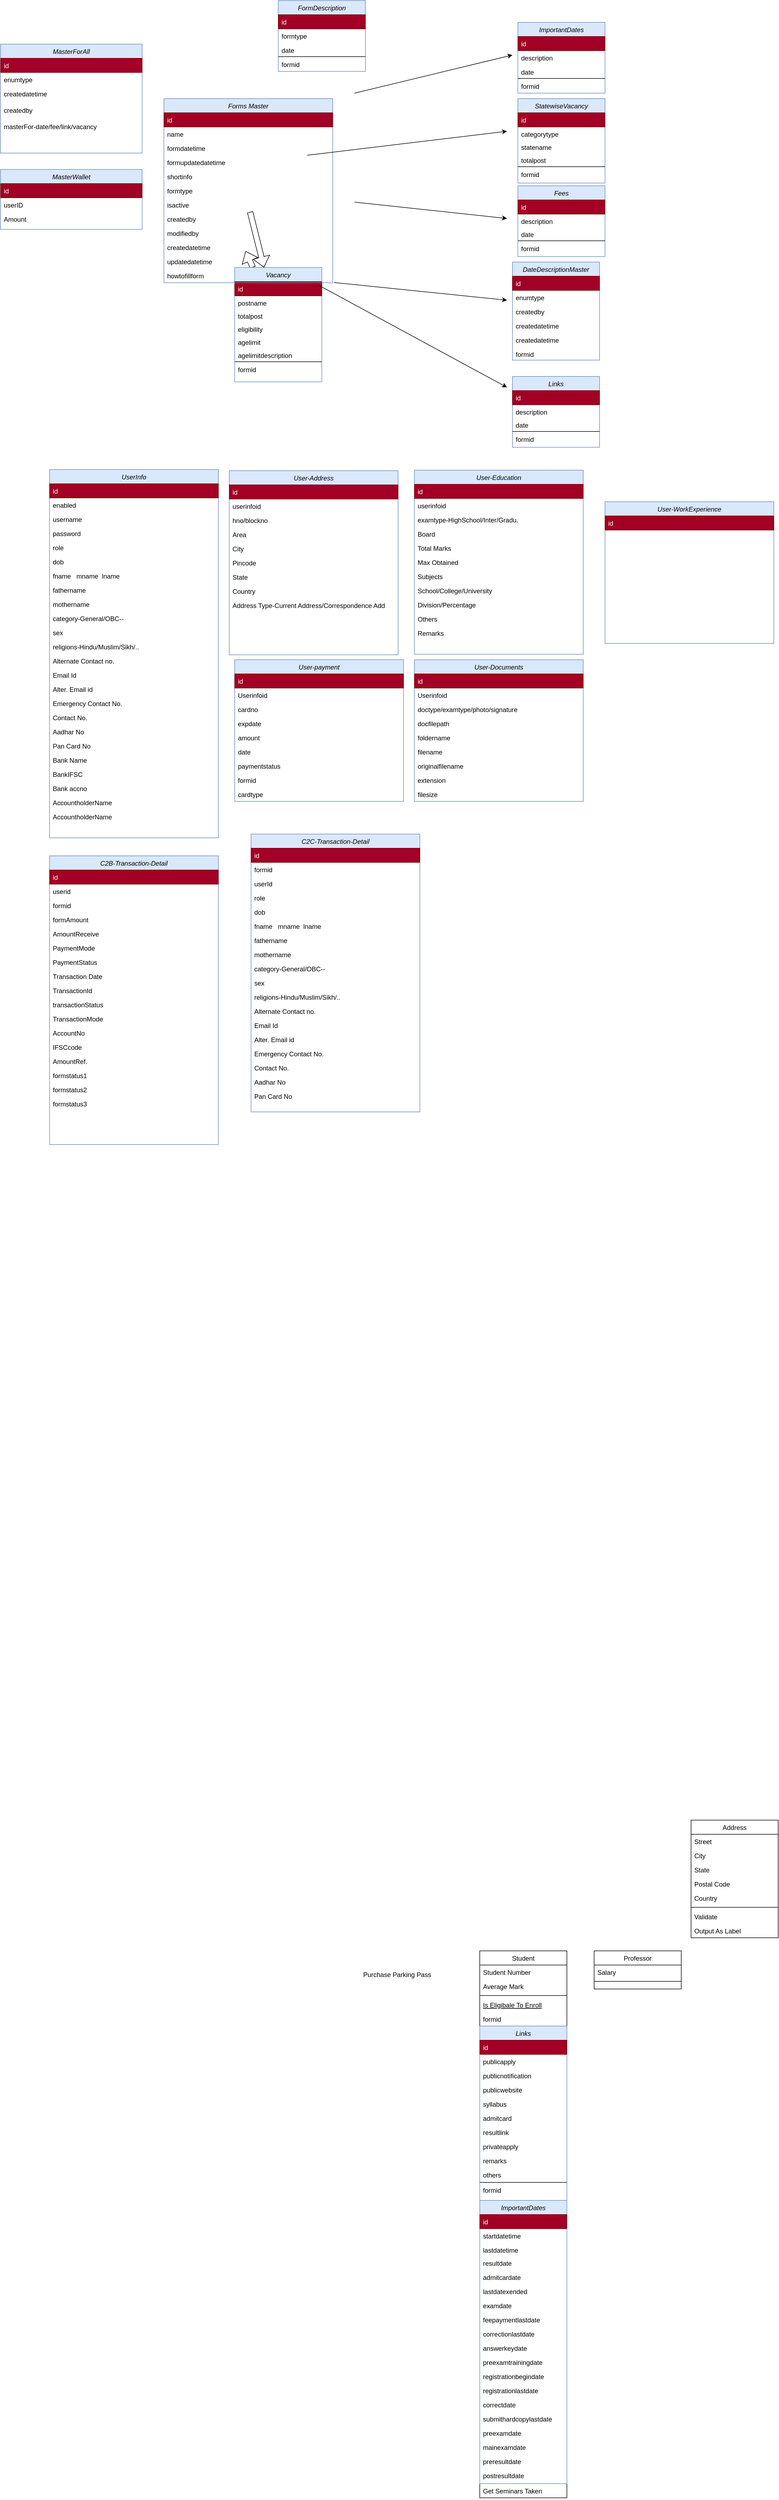<mxfile version="13.6.4" type="github">
  <diagram id="C5RBs43oDa-KdzZeNtuy" name="Page-1">
    <mxGraphModel dx="2276" dy="2981" grid="1" gridSize="10" guides="1" tooltips="1" connect="1" arrows="1" fold="1" page="1" pageScale="1" pageWidth="827" pageHeight="1169" math="0" shadow="0">
      <root>
        <mxCell id="WIyWlLk6GJQsqaUBKTNV-0" />
        <mxCell id="WIyWlLk6GJQsqaUBKTNV-1" parent="WIyWlLk6GJQsqaUBKTNV-0" />
        <mxCell id="qMdygX6Kvr41NNil2e_M-6" value="ImportantDates" style="swimlane;fontStyle=2;align=center;verticalAlign=top;childLayout=stackLayout;horizontal=1;startSize=26;horizontalStack=0;resizeParent=1;resizeLast=0;collapsible=1;marginBottom=0;rounded=0;shadow=0;strokeWidth=1;fillColor=#dae8fc;strokeColor=#6c8ebf;" parent="WIyWlLk6GJQsqaUBKTNV-1" vertex="1">
          <mxGeometry x="150" y="-2290" width="160" height="130" as="geometry">
            <mxRectangle x="230" y="140" width="160" height="26" as="alternateBounds" />
          </mxGeometry>
        </mxCell>
        <mxCell id="qMdygX6Kvr41NNil2e_M-7" value="id" style="text;align=left;verticalAlign=top;spacingLeft=4;spacingRight=4;overflow=hidden;rotatable=0;points=[[0,0.5],[1,0.5]];portConstraint=eastwest;fillColor=#a20025;strokeColor=#6F0000;fontColor=#ffffff;" parent="qMdygX6Kvr41NNil2e_M-6" vertex="1">
          <mxGeometry y="26" width="160" height="26" as="geometry" />
        </mxCell>
        <mxCell id="qMdygX6Kvr41NNil2e_M-8" value="description" style="text;align=left;verticalAlign=top;spacingLeft=4;spacingRight=4;overflow=hidden;rotatable=0;points=[[0,0.5],[1,0.5]];portConstraint=eastwest;rounded=0;shadow=0;html=0;" parent="qMdygX6Kvr41NNil2e_M-6" vertex="1">
          <mxGeometry y="52" width="160" height="26" as="geometry" />
        </mxCell>
        <mxCell id="qMdygX6Kvr41NNil2e_M-10" value="date" style="text;align=left;verticalAlign=top;spacingLeft=4;spacingRight=4;overflow=hidden;rotatable=0;points=[[0,0.5],[1,0.5]];portConstraint=eastwest;rounded=0;shadow=0;html=0;" parent="qMdygX6Kvr41NNil2e_M-6" vertex="1">
          <mxGeometry y="78" width="160" height="24" as="geometry" />
        </mxCell>
        <mxCell id="qMdygX6Kvr41NNil2e_M-11" value="" style="line;html=1;strokeWidth=1;align=left;verticalAlign=middle;spacingTop=-1;spacingLeft=3;spacingRight=3;rotatable=0;labelPosition=right;points=[];portConstraint=eastwest;" parent="qMdygX6Kvr41NNil2e_M-6" vertex="1">
          <mxGeometry y="102" width="160" height="2" as="geometry" />
        </mxCell>
        <mxCell id="qMdygX6Kvr41NNil2e_M-12" value="formid" style="text;align=left;verticalAlign=top;spacingLeft=4;spacingRight=4;overflow=hidden;rotatable=0;points=[[0,0.5],[1,0.5]];portConstraint=eastwest;rounded=0;shadow=0;html=0;" parent="qMdygX6Kvr41NNil2e_M-6" vertex="1">
          <mxGeometry y="104" width="160" height="24" as="geometry" />
        </mxCell>
        <mxCell id="qMdygX6Kvr41NNil2e_M-31" value="StatewiseVacancy" style="swimlane;fontStyle=2;align=center;verticalAlign=top;childLayout=stackLayout;horizontal=1;startSize=26;horizontalStack=0;resizeParent=1;resizeLast=0;collapsible=1;marginBottom=0;rounded=0;shadow=0;strokeWidth=1;fillColor=#dae8fc;strokeColor=#6c8ebf;" parent="WIyWlLk6GJQsqaUBKTNV-1" vertex="1">
          <mxGeometry x="150" y="-2150" width="160" height="155" as="geometry">
            <mxRectangle x="230" y="140" width="160" height="26" as="alternateBounds" />
          </mxGeometry>
        </mxCell>
        <mxCell id="qMdygX6Kvr41NNil2e_M-32" value="id" style="text;align=left;verticalAlign=top;spacingLeft=4;spacingRight=4;overflow=hidden;rotatable=0;points=[[0,0.5],[1,0.5]];portConstraint=eastwest;fillColor=#a20025;strokeColor=#6F0000;fontColor=#ffffff;" parent="qMdygX6Kvr41NNil2e_M-31" vertex="1">
          <mxGeometry y="26" width="160" height="26" as="geometry" />
        </mxCell>
        <mxCell id="qMdygX6Kvr41NNil2e_M-33" value="categorytype" style="text;align=left;verticalAlign=top;spacingLeft=4;spacingRight=4;overflow=hidden;rotatable=0;points=[[0,0.5],[1,0.5]];portConstraint=eastwest;rounded=0;shadow=0;html=0;" parent="qMdygX6Kvr41NNil2e_M-31" vertex="1">
          <mxGeometry y="52" width="160" height="24" as="geometry" />
        </mxCell>
        <mxCell id="qMdygX6Kvr41NNil2e_M-34" value="statename" style="text;align=left;verticalAlign=top;spacingLeft=4;spacingRight=4;overflow=hidden;rotatable=0;points=[[0,0.5],[1,0.5]];portConstraint=eastwest;rounded=0;shadow=0;html=0;" parent="qMdygX6Kvr41NNil2e_M-31" vertex="1">
          <mxGeometry y="76" width="160" height="24" as="geometry" />
        </mxCell>
        <mxCell id="qMdygX6Kvr41NNil2e_M-39" value="totalpost" style="text;align=left;verticalAlign=top;spacingLeft=4;spacingRight=4;overflow=hidden;rotatable=0;points=[[0,0.5],[1,0.5]];portConstraint=eastwest;rounded=0;shadow=0;html=0;" parent="qMdygX6Kvr41NNil2e_M-31" vertex="1">
          <mxGeometry y="100" width="160" height="24" as="geometry" />
        </mxCell>
        <mxCell id="qMdygX6Kvr41NNil2e_M-37" value="" style="line;html=1;strokeWidth=1;align=left;verticalAlign=middle;spacingTop=-1;spacingLeft=3;spacingRight=3;rotatable=0;labelPosition=right;points=[];portConstraint=eastwest;" parent="qMdygX6Kvr41NNil2e_M-31" vertex="1">
          <mxGeometry y="124" width="160" height="2" as="geometry" />
        </mxCell>
        <mxCell id="qMdygX6Kvr41NNil2e_M-38" value="formid" style="text;align=left;verticalAlign=top;spacingLeft=4;spacingRight=4;overflow=hidden;rotatable=0;points=[[0,0.5],[1,0.5]];portConstraint=eastwest;rounded=0;shadow=0;html=0;" parent="qMdygX6Kvr41NNil2e_M-31" vertex="1">
          <mxGeometry y="126" width="160" height="28" as="geometry" />
        </mxCell>
        <mxCell id="qMdygX6Kvr41NNil2e_M-13" value="Fees" style="swimlane;fontStyle=2;align=center;verticalAlign=top;childLayout=stackLayout;horizontal=1;startSize=26;horizontalStack=0;resizeParent=1;resizeLast=0;collapsible=1;marginBottom=0;rounded=0;shadow=0;strokeWidth=1;fillColor=#dae8fc;strokeColor=#6c8ebf;" parent="WIyWlLk6GJQsqaUBKTNV-1" vertex="1">
          <mxGeometry x="150" y="-1990" width="160" height="130" as="geometry">
            <mxRectangle x="230" y="140" width="160" height="26" as="alternateBounds" />
          </mxGeometry>
        </mxCell>
        <mxCell id="qMdygX6Kvr41NNil2e_M-14" value="id" style="text;align=left;verticalAlign=top;spacingLeft=4;spacingRight=4;overflow=hidden;rotatable=0;points=[[0,0.5],[1,0.5]];portConstraint=eastwest;fillColor=#a20025;strokeColor=#6F0000;fontColor=#ffffff;" parent="qMdygX6Kvr41NNil2e_M-13" vertex="1">
          <mxGeometry y="26" width="160" height="26" as="geometry" />
        </mxCell>
        <mxCell id="qMdygX6Kvr41NNil2e_M-15" value="description" style="text;align=left;verticalAlign=top;spacingLeft=4;spacingRight=4;overflow=hidden;rotatable=0;points=[[0,0.5],[1,0.5]];portConstraint=eastwest;rounded=0;shadow=0;html=0;" parent="qMdygX6Kvr41NNil2e_M-13" vertex="1">
          <mxGeometry y="52" width="160" height="24" as="geometry" />
        </mxCell>
        <mxCell id="qMdygX6Kvr41NNil2e_M-16" value="date" style="text;align=left;verticalAlign=top;spacingLeft=4;spacingRight=4;overflow=hidden;rotatable=0;points=[[0,0.5],[1,0.5]];portConstraint=eastwest;rounded=0;shadow=0;html=0;" parent="qMdygX6Kvr41NNil2e_M-13" vertex="1">
          <mxGeometry y="76" width="160" height="24" as="geometry" />
        </mxCell>
        <mxCell id="qMdygX6Kvr41NNil2e_M-17" value="" style="line;html=1;strokeWidth=1;align=left;verticalAlign=middle;spacingTop=-1;spacingLeft=3;spacingRight=3;rotatable=0;labelPosition=right;points=[];portConstraint=eastwest;" parent="qMdygX6Kvr41NNil2e_M-13" vertex="1">
          <mxGeometry y="100" width="160" height="2" as="geometry" />
        </mxCell>
        <mxCell id="qMdygX6Kvr41NNil2e_M-18" value="formid" style="text;align=left;verticalAlign=top;spacingLeft=4;spacingRight=4;overflow=hidden;rotatable=0;points=[[0,0.5],[1,0.5]];portConstraint=eastwest;rounded=0;shadow=0;html=0;" parent="qMdygX6Kvr41NNil2e_M-13" vertex="1">
          <mxGeometry y="102" width="160" height="26" as="geometry" />
        </mxCell>
        <mxCell id="OjlPHn1tS5voRiDz_Ek7-77" value="DateDescriptionMaster" style="swimlane;fontStyle=2;align=center;verticalAlign=top;childLayout=stackLayout;horizontal=1;startSize=26;horizontalStack=0;resizeParent=1;resizeLast=0;collapsible=1;marginBottom=0;rounded=0;shadow=0;strokeWidth=1;fillColor=#dae8fc;strokeColor=#6c8ebf;" parent="WIyWlLk6GJQsqaUBKTNV-1" vertex="1">
          <mxGeometry x="140" y="-1850" width="160" height="180" as="geometry">
            <mxRectangle x="230" y="140" width="160" height="26" as="alternateBounds" />
          </mxGeometry>
        </mxCell>
        <mxCell id="OjlPHn1tS5voRiDz_Ek7-78" value="id" style="text;align=left;verticalAlign=top;spacingLeft=4;spacingRight=4;overflow=hidden;rotatable=0;points=[[0,0.5],[1,0.5]];portConstraint=eastwest;fillColor=#a20025;strokeColor=#6F0000;fontColor=#ffffff;" parent="OjlPHn1tS5voRiDz_Ek7-77" vertex="1">
          <mxGeometry y="26" width="160" height="26" as="geometry" />
        </mxCell>
        <mxCell id="OjlPHn1tS5voRiDz_Ek7-79" value="enumtype" style="text;align=left;verticalAlign=top;spacingLeft=4;spacingRight=4;overflow=hidden;rotatable=0;points=[[0,0.5],[1,0.5]];portConstraint=eastwest;rounded=0;shadow=0;html=0;" parent="OjlPHn1tS5voRiDz_Ek7-77" vertex="1">
          <mxGeometry y="52" width="160" height="26" as="geometry" />
        </mxCell>
        <mxCell id="OjlPHn1tS5voRiDz_Ek7-84" value="createdby" style="text;align=left;verticalAlign=top;spacingLeft=4;spacingRight=4;overflow=hidden;rotatable=0;points=[[0,0.5],[1,0.5]];portConstraint=eastwest;rounded=0;shadow=0;html=0;" parent="OjlPHn1tS5voRiDz_Ek7-77" vertex="1">
          <mxGeometry y="78" width="160" height="26" as="geometry" />
        </mxCell>
        <mxCell id="chGbgtjgUC1NM79O-ZqB-6" value="createdatetime" style="text;align=left;verticalAlign=top;spacingLeft=4;spacingRight=4;overflow=hidden;rotatable=0;points=[[0,0.5],[1,0.5]];portConstraint=eastwest;rounded=0;shadow=0;html=0;" vertex="1" parent="OjlPHn1tS5voRiDz_Ek7-77">
          <mxGeometry y="104" width="160" height="26" as="geometry" />
        </mxCell>
        <mxCell id="OjlPHn1tS5voRiDz_Ek7-86" value="createdatetime" style="text;align=left;verticalAlign=top;spacingLeft=4;spacingRight=4;overflow=hidden;rotatable=0;points=[[0,0.5],[1,0.5]];portConstraint=eastwest;rounded=0;shadow=0;html=0;" parent="OjlPHn1tS5voRiDz_Ek7-77" vertex="1">
          <mxGeometry y="130" width="160" height="26" as="geometry" />
        </mxCell>
        <mxCell id="chGbgtjgUC1NM79O-ZqB-8" style="edgeStyle=none;shape=flexArrow;rounded=0;orthogonalLoop=1;jettySize=auto;html=1;" edge="1" parent="WIyWlLk6GJQsqaUBKTNV-1" source="qMdygX6Kvr41NNil2e_M-43">
          <mxGeometry relative="1" as="geometry">
            <mxPoint x="-350.0" y="-1870" as="targetPoint" />
          </mxGeometry>
        </mxCell>
        <mxCell id="qMdygX6Kvr41NNil2e_M-43" value="Vacancy" style="swimlane;fontStyle=2;align=center;verticalAlign=top;childLayout=stackLayout;horizontal=1;startSize=26;horizontalStack=0;resizeParent=1;resizeLast=0;collapsible=1;marginBottom=0;rounded=0;shadow=0;strokeWidth=1;fillColor=#dae8fc;strokeColor=#6c8ebf;" parent="WIyWlLk6GJQsqaUBKTNV-1" vertex="1">
          <mxGeometry x="-370" y="-1840" width="160" height="210" as="geometry">
            <mxRectangle x="230" y="140" width="160" height="26" as="alternateBounds" />
          </mxGeometry>
        </mxCell>
        <mxCell id="qMdygX6Kvr41NNil2e_M-44" value="id" style="text;align=left;verticalAlign=top;spacingLeft=4;spacingRight=4;overflow=hidden;rotatable=0;points=[[0,0.5],[1,0.5]];portConstraint=eastwest;fillColor=#a20025;strokeColor=#6F0000;fontColor=#ffffff;" parent="qMdygX6Kvr41NNil2e_M-43" vertex="1">
          <mxGeometry y="26" width="160" height="26" as="geometry" />
        </mxCell>
        <mxCell id="qMdygX6Kvr41NNil2e_M-45" value="postname" style="text;align=left;verticalAlign=top;spacingLeft=4;spacingRight=4;overflow=hidden;rotatable=0;points=[[0,0.5],[1,0.5]];portConstraint=eastwest;rounded=0;shadow=0;html=0;" parent="qMdygX6Kvr41NNil2e_M-43" vertex="1">
          <mxGeometry y="52" width="160" height="24" as="geometry" />
        </mxCell>
        <mxCell id="qMdygX6Kvr41NNil2e_M-46" value="totalpost" style="text;align=left;verticalAlign=top;spacingLeft=4;spacingRight=4;overflow=hidden;rotatable=0;points=[[0,0.5],[1,0.5]];portConstraint=eastwest;rounded=0;shadow=0;html=0;" parent="qMdygX6Kvr41NNil2e_M-43" vertex="1">
          <mxGeometry y="76" width="160" height="24" as="geometry" />
        </mxCell>
        <mxCell id="qMdygX6Kvr41NNil2e_M-47" value="eligibility" style="text;align=left;verticalAlign=top;spacingLeft=4;spacingRight=4;overflow=hidden;rotatable=0;points=[[0,0.5],[1,0.5]];portConstraint=eastwest;rounded=0;shadow=0;html=0;" parent="qMdygX6Kvr41NNil2e_M-43" vertex="1">
          <mxGeometry y="100" width="160" height="24" as="geometry" />
        </mxCell>
        <mxCell id="qMdygX6Kvr41NNil2e_M-48" value="agelimit" style="text;align=left;verticalAlign=top;spacingLeft=4;spacingRight=4;overflow=hidden;rotatable=0;points=[[0,0.5],[1,0.5]];portConstraint=eastwest;rounded=0;shadow=0;html=0;" parent="qMdygX6Kvr41NNil2e_M-43" vertex="1">
          <mxGeometry y="124" width="160" height="24" as="geometry" />
        </mxCell>
        <mxCell id="qMdygX6Kvr41NNil2e_M-49" value="agelimitdescription" style="text;align=left;verticalAlign=top;spacingLeft=4;spacingRight=4;overflow=hidden;rotatable=0;points=[[0,0.5],[1,0.5]];portConstraint=eastwest;rounded=0;shadow=0;html=0;" parent="qMdygX6Kvr41NNil2e_M-43" vertex="1">
          <mxGeometry y="148" width="160" height="24" as="geometry" />
        </mxCell>
        <mxCell id="qMdygX6Kvr41NNil2e_M-50" value="" style="line;html=1;strokeWidth=1;align=left;verticalAlign=middle;spacingTop=-1;spacingLeft=3;spacingRight=3;rotatable=0;labelPosition=right;points=[];portConstraint=eastwest;" parent="qMdygX6Kvr41NNil2e_M-43" vertex="1">
          <mxGeometry y="172" width="160" height="2" as="geometry" />
        </mxCell>
        <mxCell id="qMdygX6Kvr41NNil2e_M-51" value="formid" style="text;align=left;verticalAlign=top;spacingLeft=4;spacingRight=4;overflow=hidden;rotatable=0;points=[[0,0.5],[1,0.5]];portConstraint=eastwest;rounded=0;shadow=0;html=0;" parent="qMdygX6Kvr41NNil2e_M-43" vertex="1">
          <mxGeometry y="174" width="160" height="26" as="geometry" />
        </mxCell>
        <mxCell id="zkfFHV4jXpPFQw0GAbJ--0" value="Forms Master" style="swimlane;fontStyle=2;align=center;verticalAlign=top;childLayout=stackLayout;horizontal=1;startSize=26;horizontalStack=0;resizeParent=1;resizeLast=0;collapsible=1;marginBottom=0;rounded=0;shadow=0;strokeWidth=1;fillColor=#dae8fc;strokeColor=#6c8ebf;" parent="WIyWlLk6GJQsqaUBKTNV-1" vertex="1">
          <mxGeometry x="-500" y="-2150" width="310" height="338" as="geometry">
            <mxRectangle x="230" y="140" width="160" height="26" as="alternateBounds" />
          </mxGeometry>
        </mxCell>
        <mxCell id="zkfFHV4jXpPFQw0GAbJ--1" value="id" style="text;align=left;verticalAlign=top;spacingLeft=4;spacingRight=4;overflow=hidden;rotatable=0;points=[[0,0.5],[1,0.5]];portConstraint=eastwest;fillColor=#a20025;strokeColor=#6F0000;fontColor=#ffffff;" parent="zkfFHV4jXpPFQw0GAbJ--0" vertex="1">
          <mxGeometry y="26" width="310" height="26" as="geometry" />
        </mxCell>
        <mxCell id="zkfFHV4jXpPFQw0GAbJ--2" value="name" style="text;align=left;verticalAlign=top;spacingLeft=4;spacingRight=4;overflow=hidden;rotatable=0;points=[[0,0.5],[1,0.5]];portConstraint=eastwest;rounded=0;shadow=0;html=0;" parent="zkfFHV4jXpPFQw0GAbJ--0" vertex="1">
          <mxGeometry y="52" width="310" height="26" as="geometry" />
        </mxCell>
        <mxCell id="zkfFHV4jXpPFQw0GAbJ--3" value="formdatetime" style="text;align=left;verticalAlign=top;spacingLeft=4;spacingRight=4;overflow=hidden;rotatable=0;points=[[0,0.5],[1,0.5]];portConstraint=eastwest;rounded=0;shadow=0;html=0;" parent="zkfFHV4jXpPFQw0GAbJ--0" vertex="1">
          <mxGeometry y="78" width="310" height="26" as="geometry" />
        </mxCell>
        <mxCell id="OjlPHn1tS5voRiDz_Ek7-1" value="formupdatedatetime" style="text;align=left;verticalAlign=top;spacingLeft=4;spacingRight=4;overflow=hidden;rotatable=0;points=[[0,0.5],[1,0.5]];portConstraint=eastwest;rounded=0;shadow=0;html=0;" parent="zkfFHV4jXpPFQw0GAbJ--0" vertex="1">
          <mxGeometry y="104" width="310" height="26" as="geometry" />
        </mxCell>
        <mxCell id="OjlPHn1tS5voRiDz_Ek7-2" value="shortinfo" style="text;align=left;verticalAlign=top;spacingLeft=4;spacingRight=4;overflow=hidden;rotatable=0;points=[[0,0.5],[1,0.5]];portConstraint=eastwest;rounded=0;shadow=0;html=0;" parent="zkfFHV4jXpPFQw0GAbJ--0" vertex="1">
          <mxGeometry y="130" width="310" height="26" as="geometry" />
        </mxCell>
        <mxCell id="OjlPHn1tS5voRiDz_Ek7-3" value="formtype" style="text;align=left;verticalAlign=top;spacingLeft=4;spacingRight=4;overflow=hidden;rotatable=0;points=[[0,0.5],[1,0.5]];portConstraint=eastwest;rounded=0;shadow=0;html=0;" parent="zkfFHV4jXpPFQw0GAbJ--0" vertex="1">
          <mxGeometry y="156" width="310" height="26" as="geometry" />
        </mxCell>
        <mxCell id="OjlPHn1tS5voRiDz_Ek7-4" value="isactive" style="text;align=left;verticalAlign=top;spacingLeft=4;spacingRight=4;overflow=hidden;rotatable=0;points=[[0,0.5],[1,0.5]];portConstraint=eastwest;rounded=0;shadow=0;html=0;" parent="zkfFHV4jXpPFQw0GAbJ--0" vertex="1">
          <mxGeometry y="182" width="310" height="26" as="geometry" />
        </mxCell>
        <mxCell id="OjlPHn1tS5voRiDz_Ek7-5" value="createdby" style="text;align=left;verticalAlign=top;spacingLeft=4;spacingRight=4;overflow=hidden;rotatable=0;points=[[0,0.5],[1,0.5]];portConstraint=eastwest;rounded=0;shadow=0;html=0;" parent="zkfFHV4jXpPFQw0GAbJ--0" vertex="1">
          <mxGeometry y="208" width="310" height="26" as="geometry" />
        </mxCell>
        <mxCell id="OjlPHn1tS5voRiDz_Ek7-6" value="modifiedby" style="text;align=left;verticalAlign=top;spacingLeft=4;spacingRight=4;overflow=hidden;rotatable=0;points=[[0,0.5],[1,0.5]];portConstraint=eastwest;rounded=0;shadow=0;html=0;" parent="zkfFHV4jXpPFQw0GAbJ--0" vertex="1">
          <mxGeometry y="234" width="310" height="26" as="geometry" />
        </mxCell>
        <mxCell id="OjlPHn1tS5voRiDz_Ek7-7" value="createdatetime" style="text;align=left;verticalAlign=top;spacingLeft=4;spacingRight=4;overflow=hidden;rotatable=0;points=[[0,0.5],[1,0.5]];portConstraint=eastwest;rounded=0;shadow=0;html=0;" parent="zkfFHV4jXpPFQw0GAbJ--0" vertex="1">
          <mxGeometry y="260" width="310" height="26" as="geometry" />
        </mxCell>
        <mxCell id="OjlPHn1tS5voRiDz_Ek7-8" value="updatedatetime" style="text;align=left;verticalAlign=top;spacingLeft=4;spacingRight=4;overflow=hidden;rotatable=0;points=[[0,0.5],[1,0.5]];portConstraint=eastwest;rounded=0;shadow=0;html=0;" parent="zkfFHV4jXpPFQw0GAbJ--0" vertex="1">
          <mxGeometry y="286" width="310" height="26" as="geometry" />
        </mxCell>
        <mxCell id="OjlPHn1tS5voRiDz_Ek7-9" value="howtofillform" style="text;align=left;verticalAlign=top;spacingLeft=4;spacingRight=4;overflow=hidden;rotatable=0;points=[[0,0.5],[1,0.5]];portConstraint=eastwest;rounded=0;shadow=0;html=0;" parent="zkfFHV4jXpPFQw0GAbJ--0" vertex="1">
          <mxGeometry y="312" width="310" height="26" as="geometry" />
        </mxCell>
        <mxCell id="qMdygX6Kvr41NNil2e_M-0" value="MasterForAll" style="swimlane;fontStyle=2;align=center;verticalAlign=top;childLayout=stackLayout;horizontal=1;startSize=26;horizontalStack=0;resizeParent=1;resizeLast=0;collapsible=1;marginBottom=0;rounded=0;shadow=0;strokeWidth=1;fillColor=#dae8fc;strokeColor=#6c8ebf;" parent="WIyWlLk6GJQsqaUBKTNV-1" vertex="1">
          <mxGeometry x="-800" y="-2250" width="260" height="200" as="geometry">
            <mxRectangle x="230" y="140" width="160" height="26" as="alternateBounds" />
          </mxGeometry>
        </mxCell>
        <mxCell id="qMdygX6Kvr41NNil2e_M-1" value="id" style="text;align=left;verticalAlign=top;spacingLeft=4;spacingRight=4;overflow=hidden;rotatable=0;points=[[0,0.5],[1,0.5]];portConstraint=eastwest;fillColor=#a20025;strokeColor=#6F0000;fontColor=#ffffff;" parent="qMdygX6Kvr41NNil2e_M-0" vertex="1">
          <mxGeometry y="26" width="260" height="26" as="geometry" />
        </mxCell>
        <mxCell id="qMdygX6Kvr41NNil2e_M-2" value="enumtype" style="text;align=left;verticalAlign=top;spacingLeft=4;spacingRight=4;overflow=hidden;rotatable=0;points=[[0,0.5],[1,0.5]];portConstraint=eastwest;rounded=0;shadow=0;html=0;" parent="qMdygX6Kvr41NNil2e_M-0" vertex="1">
          <mxGeometry y="52" width="260" height="26" as="geometry" />
        </mxCell>
        <mxCell id="qMdygX6Kvr41NNil2e_M-4" value="createdatetime" style="text;align=left;verticalAlign=top;spacingLeft=4;spacingRight=4;overflow=hidden;rotatable=0;points=[[0,0.5],[1,0.5]];portConstraint=eastwest;rounded=0;shadow=0;html=0;" parent="qMdygX6Kvr41NNil2e_M-0" vertex="1">
          <mxGeometry y="78" width="260" height="30" as="geometry" />
        </mxCell>
        <mxCell id="qMdygX6Kvr41NNil2e_M-5" value="createdby" style="text;align=left;verticalAlign=top;spacingLeft=4;spacingRight=4;overflow=hidden;rotatable=0;points=[[0,0.5],[1,0.5]];portConstraint=eastwest;rounded=0;shadow=0;html=0;" parent="qMdygX6Kvr41NNil2e_M-0" vertex="1">
          <mxGeometry y="108" width="260" height="30" as="geometry" />
        </mxCell>
        <mxCell id="qMdygX6Kvr41NNil2e_M-3" value="masterFor-date/fee/link/vacancy" style="text;align=left;verticalAlign=top;spacingLeft=4;spacingRight=4;overflow=hidden;rotatable=0;points=[[0,0.5],[1,0.5]];portConstraint=eastwest;rounded=0;shadow=0;html=0;" parent="qMdygX6Kvr41NNil2e_M-0" vertex="1">
          <mxGeometry y="138" width="260" height="22" as="geometry" />
        </mxCell>
        <mxCell id="chGbgtjgUC1NM79O-ZqB-143" value="MasterWallet" style="swimlane;fontStyle=2;align=center;verticalAlign=top;childLayout=stackLayout;horizontal=1;startSize=26;horizontalStack=0;resizeParent=1;resizeLast=0;collapsible=1;marginBottom=0;rounded=0;shadow=0;strokeWidth=1;fillColor=#dae8fc;strokeColor=#6c8ebf;" vertex="1" parent="WIyWlLk6GJQsqaUBKTNV-1">
          <mxGeometry x="-800" y="-2020" width="260" height="110" as="geometry">
            <mxRectangle x="230" y="140" width="160" height="26" as="alternateBounds" />
          </mxGeometry>
        </mxCell>
        <mxCell id="chGbgtjgUC1NM79O-ZqB-144" value="id" style="text;align=left;verticalAlign=top;spacingLeft=4;spacingRight=4;overflow=hidden;rotatable=0;points=[[0,0.5],[1,0.5]];portConstraint=eastwest;fillColor=#a20025;strokeColor=#6F0000;fontColor=#ffffff;" vertex="1" parent="chGbgtjgUC1NM79O-ZqB-143">
          <mxGeometry y="26" width="260" height="26" as="geometry" />
        </mxCell>
        <mxCell id="chGbgtjgUC1NM79O-ZqB-145" value="userID" style="text;align=left;verticalAlign=top;spacingLeft=4;spacingRight=4;overflow=hidden;rotatable=0;points=[[0,0.5],[1,0.5]];portConstraint=eastwest;rounded=0;shadow=0;html=0;" vertex="1" parent="chGbgtjgUC1NM79O-ZqB-143">
          <mxGeometry y="52" width="260" height="26" as="geometry" />
        </mxCell>
        <mxCell id="chGbgtjgUC1NM79O-ZqB-146" value="Amount" style="text;align=left;verticalAlign=top;spacingLeft=4;spacingRight=4;overflow=hidden;rotatable=0;points=[[0,0.5],[1,0.5]];portConstraint=eastwest;rounded=0;shadow=0;html=0;" vertex="1" parent="chGbgtjgUC1NM79O-ZqB-143">
          <mxGeometry y="78" width="260" height="30" as="geometry" />
        </mxCell>
        <mxCell id="chGbgtjgUC1NM79O-ZqB-152" value="FormDescription" style="swimlane;fontStyle=2;align=center;verticalAlign=top;childLayout=stackLayout;horizontal=1;startSize=26;horizontalStack=0;resizeParent=1;resizeLast=0;collapsible=1;marginBottom=0;rounded=0;shadow=0;strokeWidth=1;fillColor=#dae8fc;strokeColor=#6c8ebf;" vertex="1" parent="WIyWlLk6GJQsqaUBKTNV-1">
          <mxGeometry x="-290" y="-2330" width="160" height="130" as="geometry">
            <mxRectangle x="230" y="140" width="160" height="26" as="alternateBounds" />
          </mxGeometry>
        </mxCell>
        <mxCell id="chGbgtjgUC1NM79O-ZqB-153" value="id" style="text;align=left;verticalAlign=top;spacingLeft=4;spacingRight=4;overflow=hidden;rotatable=0;points=[[0,0.5],[1,0.5]];portConstraint=eastwest;fillColor=#a20025;strokeColor=#6F0000;fontColor=#ffffff;" vertex="1" parent="chGbgtjgUC1NM79O-ZqB-152">
          <mxGeometry y="26" width="160" height="26" as="geometry" />
        </mxCell>
        <mxCell id="chGbgtjgUC1NM79O-ZqB-154" value="formtype" style="text;align=left;verticalAlign=top;spacingLeft=4;spacingRight=4;overflow=hidden;rotatable=0;points=[[0,0.5],[1,0.5]];portConstraint=eastwest;rounded=0;shadow=0;html=0;" vertex="1" parent="chGbgtjgUC1NM79O-ZqB-152">
          <mxGeometry y="52" width="160" height="26" as="geometry" />
        </mxCell>
        <mxCell id="chGbgtjgUC1NM79O-ZqB-155" value="date" style="text;align=left;verticalAlign=top;spacingLeft=4;spacingRight=4;overflow=hidden;rotatable=0;points=[[0,0.5],[1,0.5]];portConstraint=eastwest;rounded=0;shadow=0;html=0;" vertex="1" parent="chGbgtjgUC1NM79O-ZqB-152">
          <mxGeometry y="78" width="160" height="24" as="geometry" />
        </mxCell>
        <mxCell id="chGbgtjgUC1NM79O-ZqB-156" value="" style="line;html=1;strokeWidth=1;align=left;verticalAlign=middle;spacingTop=-1;spacingLeft=3;spacingRight=3;rotatable=0;labelPosition=right;points=[];portConstraint=eastwest;" vertex="1" parent="chGbgtjgUC1NM79O-ZqB-152">
          <mxGeometry y="102" width="160" height="2" as="geometry" />
        </mxCell>
        <mxCell id="chGbgtjgUC1NM79O-ZqB-157" value="formid" style="text;align=left;verticalAlign=top;spacingLeft=4;spacingRight=4;overflow=hidden;rotatable=0;points=[[0,0.5],[1,0.5]];portConstraint=eastwest;rounded=0;shadow=0;html=0;" vertex="1" parent="chGbgtjgUC1NM79O-ZqB-152">
          <mxGeometry y="104" width="160" height="24" as="geometry" />
        </mxCell>
        <mxCell id="zkfFHV4jXpPFQw0GAbJ--5" value="Purchase Parking Pass" style="text;align=left;verticalAlign=top;spacingLeft=4;spacingRight=4;overflow=hidden;rotatable=0;points=[[0,0.5],[1,0.5]];portConstraint=eastwest;" parent="WIyWlLk6GJQsqaUBKTNV-1" vertex="1">
          <mxGeometry x="-140" y="1280" width="160" height="32" as="geometry" />
        </mxCell>
        <mxCell id="OjlPHn1tS5voRiDz_Ek7-54" value="Links" style="swimlane;fontStyle=2;align=center;verticalAlign=top;childLayout=stackLayout;horizontal=1;startSize=26;horizontalStack=0;resizeParent=1;resizeLast=0;collapsible=1;marginBottom=0;rounded=0;shadow=0;strokeWidth=1;fillColor=#dae8fc;strokeColor=#6c8ebf;" parent="WIyWlLk6GJQsqaUBKTNV-1" vertex="1">
          <mxGeometry x="140" y="-1640" width="160" height="130" as="geometry">
            <mxRectangle x="230" y="140" width="160" height="26" as="alternateBounds" />
          </mxGeometry>
        </mxCell>
        <mxCell id="OjlPHn1tS5voRiDz_Ek7-55" value="id" style="text;align=left;verticalAlign=top;spacingLeft=4;spacingRight=4;overflow=hidden;rotatable=0;points=[[0,0.5],[1,0.5]];portConstraint=eastwest;fillColor=#a20025;strokeColor=#6F0000;fontColor=#ffffff;" parent="OjlPHn1tS5voRiDz_Ek7-54" vertex="1">
          <mxGeometry y="26" width="160" height="26" as="geometry" />
        </mxCell>
        <mxCell id="OjlPHn1tS5voRiDz_Ek7-57" value="description" style="text;align=left;verticalAlign=top;spacingLeft=4;spacingRight=4;overflow=hidden;rotatable=0;points=[[0,0.5],[1,0.5]];portConstraint=eastwest;rounded=0;shadow=0;html=0;" parent="OjlPHn1tS5voRiDz_Ek7-54" vertex="1">
          <mxGeometry y="52" width="160" height="24" as="geometry" />
        </mxCell>
        <mxCell id="OjlPHn1tS5voRiDz_Ek7-74" value="date" style="text;align=left;verticalAlign=top;spacingLeft=4;spacingRight=4;overflow=hidden;rotatable=0;points=[[0,0.5],[1,0.5]];portConstraint=eastwest;rounded=0;shadow=0;html=0;" parent="OjlPHn1tS5voRiDz_Ek7-54" vertex="1">
          <mxGeometry y="76" width="160" height="24" as="geometry" />
        </mxCell>
        <mxCell id="OjlPHn1tS5voRiDz_Ek7-40" value="" style="line;html=1;strokeWidth=1;align=left;verticalAlign=middle;spacingTop=-1;spacingLeft=3;spacingRight=3;rotatable=0;labelPosition=right;points=[];portConstraint=eastwest;" parent="OjlPHn1tS5voRiDz_Ek7-54" vertex="1">
          <mxGeometry y="100" width="160" height="2" as="geometry" />
        </mxCell>
        <mxCell id="OjlPHn1tS5voRiDz_Ek7-76" value="formid" style="text;align=left;verticalAlign=top;spacingLeft=4;spacingRight=4;overflow=hidden;rotatable=0;points=[[0,0.5],[1,0.5]];portConstraint=eastwest;rounded=0;shadow=0;html=0;" parent="OjlPHn1tS5voRiDz_Ek7-54" vertex="1">
          <mxGeometry y="102" width="160" height="26" as="geometry" />
        </mxCell>
        <mxCell id="chGbgtjgUC1NM79O-ZqB-9" value="UserInfo" style="swimlane;fontStyle=2;align=center;verticalAlign=top;childLayout=stackLayout;horizontal=1;startSize=26;horizontalStack=0;resizeParent=1;resizeLast=0;collapsible=1;marginBottom=0;rounded=0;shadow=0;strokeWidth=1;fillColor=#dae8fc;strokeColor=#6c8ebf;" vertex="1" parent="WIyWlLk6GJQsqaUBKTNV-1">
          <mxGeometry x="-710" y="-1469" width="310" height="676" as="geometry">
            <mxRectangle x="230" y="140" width="160" height="26" as="alternateBounds" />
          </mxGeometry>
        </mxCell>
        <mxCell id="chGbgtjgUC1NM79O-ZqB-10" value="id" style="text;align=left;verticalAlign=top;spacingLeft=4;spacingRight=4;overflow=hidden;rotatable=0;points=[[0,0.5],[1,0.5]];portConstraint=eastwest;fillColor=#a20025;strokeColor=#6F0000;fontColor=#ffffff;" vertex="1" parent="chGbgtjgUC1NM79O-ZqB-9">
          <mxGeometry y="26" width="310" height="26" as="geometry" />
        </mxCell>
        <mxCell id="chGbgtjgUC1NM79O-ZqB-11" value="enabled" style="text;align=left;verticalAlign=top;spacingLeft=4;spacingRight=4;overflow=hidden;rotatable=0;points=[[0,0.5],[1,0.5]];portConstraint=eastwest;rounded=0;shadow=0;html=0;" vertex="1" parent="chGbgtjgUC1NM79O-ZqB-9">
          <mxGeometry y="52" width="310" height="26" as="geometry" />
        </mxCell>
        <mxCell id="chGbgtjgUC1NM79O-ZqB-12" value="username" style="text;align=left;verticalAlign=top;spacingLeft=4;spacingRight=4;overflow=hidden;rotatable=0;points=[[0,0.5],[1,0.5]];portConstraint=eastwest;rounded=0;shadow=0;html=0;" vertex="1" parent="chGbgtjgUC1NM79O-ZqB-9">
          <mxGeometry y="78" width="310" height="26" as="geometry" />
        </mxCell>
        <mxCell id="chGbgtjgUC1NM79O-ZqB-13" value="password" style="text;align=left;verticalAlign=top;spacingLeft=4;spacingRight=4;overflow=hidden;rotatable=0;points=[[0,0.5],[1,0.5]];portConstraint=eastwest;rounded=0;shadow=0;html=0;" vertex="1" parent="chGbgtjgUC1NM79O-ZqB-9">
          <mxGeometry y="104" width="310" height="26" as="geometry" />
        </mxCell>
        <mxCell id="chGbgtjgUC1NM79O-ZqB-14" value="role" style="text;align=left;verticalAlign=top;spacingLeft=4;spacingRight=4;overflow=hidden;rotatable=0;points=[[0,0.5],[1,0.5]];portConstraint=eastwest;rounded=0;shadow=0;html=0;" vertex="1" parent="chGbgtjgUC1NM79O-ZqB-9">
          <mxGeometry y="130" width="310" height="26" as="geometry" />
        </mxCell>
        <mxCell id="chGbgtjgUC1NM79O-ZqB-15" value="dob" style="text;align=left;verticalAlign=top;spacingLeft=4;spacingRight=4;overflow=hidden;rotatable=0;points=[[0,0.5],[1,0.5]];portConstraint=eastwest;rounded=0;shadow=0;html=0;" vertex="1" parent="chGbgtjgUC1NM79O-ZqB-9">
          <mxGeometry y="156" width="310" height="26" as="geometry" />
        </mxCell>
        <mxCell id="chGbgtjgUC1NM79O-ZqB-16" value="fname   mname  lname" style="text;align=left;verticalAlign=top;spacingLeft=4;spacingRight=4;overflow=hidden;rotatable=0;points=[[0,0.5],[1,0.5]];portConstraint=eastwest;rounded=0;shadow=0;html=0;" vertex="1" parent="chGbgtjgUC1NM79O-ZqB-9">
          <mxGeometry y="182" width="310" height="26" as="geometry" />
        </mxCell>
        <mxCell id="chGbgtjgUC1NM79O-ZqB-17" value="fathername" style="text;align=left;verticalAlign=top;spacingLeft=4;spacingRight=4;overflow=hidden;rotatable=0;points=[[0,0.5],[1,0.5]];portConstraint=eastwest;rounded=0;shadow=0;html=0;" vertex="1" parent="chGbgtjgUC1NM79O-ZqB-9">
          <mxGeometry y="208" width="310" height="26" as="geometry" />
        </mxCell>
        <mxCell id="chGbgtjgUC1NM79O-ZqB-18" value="mothername" style="text;align=left;verticalAlign=top;spacingLeft=4;spacingRight=4;overflow=hidden;rotatable=0;points=[[0,0.5],[1,0.5]];portConstraint=eastwest;rounded=0;shadow=0;html=0;" vertex="1" parent="chGbgtjgUC1NM79O-ZqB-9">
          <mxGeometry y="234" width="310" height="26" as="geometry" />
        </mxCell>
        <mxCell id="chGbgtjgUC1NM79O-ZqB-19" value="category-General/OBC--" style="text;align=left;verticalAlign=top;spacingLeft=4;spacingRight=4;overflow=hidden;rotatable=0;points=[[0,0.5],[1,0.5]];portConstraint=eastwest;rounded=0;shadow=0;html=0;" vertex="1" parent="chGbgtjgUC1NM79O-ZqB-9">
          <mxGeometry y="260" width="310" height="26" as="geometry" />
        </mxCell>
        <mxCell id="chGbgtjgUC1NM79O-ZqB-20" value="sex" style="text;align=left;verticalAlign=top;spacingLeft=4;spacingRight=4;overflow=hidden;rotatable=0;points=[[0,0.5],[1,0.5]];portConstraint=eastwest;rounded=0;shadow=0;html=0;" vertex="1" parent="chGbgtjgUC1NM79O-ZqB-9">
          <mxGeometry y="286" width="310" height="26" as="geometry" />
        </mxCell>
        <mxCell id="chGbgtjgUC1NM79O-ZqB-59" value="religions-Hindu/Muslim/Sikh/.." style="text;align=left;verticalAlign=top;spacingLeft=4;spacingRight=4;overflow=hidden;rotatable=0;points=[[0,0.5],[1,0.5]];portConstraint=eastwest;rounded=0;shadow=0;html=0;" vertex="1" parent="chGbgtjgUC1NM79O-ZqB-9">
          <mxGeometry y="312" width="310" height="26" as="geometry" />
        </mxCell>
        <mxCell id="chGbgtjgUC1NM79O-ZqB-74" value="Alternate Contact no." style="text;align=left;verticalAlign=top;spacingLeft=4;spacingRight=4;overflow=hidden;rotatable=0;points=[[0,0.5],[1,0.5]];portConstraint=eastwest;rounded=0;shadow=0;html=0;" vertex="1" parent="chGbgtjgUC1NM79O-ZqB-9">
          <mxGeometry y="338" width="310" height="26" as="geometry" />
        </mxCell>
        <mxCell id="chGbgtjgUC1NM79O-ZqB-75" value="Email Id" style="text;align=left;verticalAlign=top;spacingLeft=4;spacingRight=4;overflow=hidden;rotatable=0;points=[[0,0.5],[1,0.5]];portConstraint=eastwest;rounded=0;shadow=0;html=0;" vertex="1" parent="chGbgtjgUC1NM79O-ZqB-9">
          <mxGeometry y="364" width="310" height="26" as="geometry" />
        </mxCell>
        <mxCell id="chGbgtjgUC1NM79O-ZqB-76" value="Alter. Email id" style="text;align=left;verticalAlign=top;spacingLeft=4;spacingRight=4;overflow=hidden;rotatable=0;points=[[0,0.5],[1,0.5]];portConstraint=eastwest;rounded=0;shadow=0;html=0;" vertex="1" parent="chGbgtjgUC1NM79O-ZqB-9">
          <mxGeometry y="390" width="310" height="26" as="geometry" />
        </mxCell>
        <mxCell id="chGbgtjgUC1NM79O-ZqB-77" value="Emergency Contact No." style="text;align=left;verticalAlign=top;spacingLeft=4;spacingRight=4;overflow=hidden;rotatable=0;points=[[0,0.5],[1,0.5]];portConstraint=eastwest;rounded=0;shadow=0;html=0;" vertex="1" parent="chGbgtjgUC1NM79O-ZqB-9">
          <mxGeometry y="416" width="310" height="26" as="geometry" />
        </mxCell>
        <mxCell id="chGbgtjgUC1NM79O-ZqB-32" value="Contact No." style="text;align=left;verticalAlign=top;spacingLeft=4;spacingRight=4;overflow=hidden;rotatable=0;points=[[0,0.5],[1,0.5]];portConstraint=eastwest;rounded=0;shadow=0;html=0;" vertex="1" parent="chGbgtjgUC1NM79O-ZqB-9">
          <mxGeometry y="442" width="310" height="26" as="geometry" />
        </mxCell>
        <mxCell id="chGbgtjgUC1NM79O-ZqB-79" value="Aadhar No" style="text;align=left;verticalAlign=top;spacingLeft=4;spacingRight=4;overflow=hidden;rotatable=0;points=[[0,0.5],[1,0.5]];portConstraint=eastwest;rounded=0;shadow=0;html=0;" vertex="1" parent="chGbgtjgUC1NM79O-ZqB-9">
          <mxGeometry y="468" width="310" height="26" as="geometry" />
        </mxCell>
        <mxCell id="chGbgtjgUC1NM79O-ZqB-80" value="Pan Card No" style="text;align=left;verticalAlign=top;spacingLeft=4;spacingRight=4;overflow=hidden;rotatable=0;points=[[0,0.5],[1,0.5]];portConstraint=eastwest;rounded=0;shadow=0;html=0;" vertex="1" parent="chGbgtjgUC1NM79O-ZqB-9">
          <mxGeometry y="494" width="310" height="26" as="geometry" />
        </mxCell>
        <mxCell id="chGbgtjgUC1NM79O-ZqB-135" value="Bank Name" style="text;align=left;verticalAlign=top;spacingLeft=4;spacingRight=4;overflow=hidden;rotatable=0;points=[[0,0.5],[1,0.5]];portConstraint=eastwest;rounded=0;shadow=0;html=0;" vertex="1" parent="chGbgtjgUC1NM79O-ZqB-9">
          <mxGeometry y="520" width="310" height="26" as="geometry" />
        </mxCell>
        <mxCell id="chGbgtjgUC1NM79O-ZqB-136" value="BankIFSC" style="text;align=left;verticalAlign=top;spacingLeft=4;spacingRight=4;overflow=hidden;rotatable=0;points=[[0,0.5],[1,0.5]];portConstraint=eastwest;rounded=0;shadow=0;html=0;" vertex="1" parent="chGbgtjgUC1NM79O-ZqB-9">
          <mxGeometry y="546" width="310" height="26" as="geometry" />
        </mxCell>
        <mxCell id="chGbgtjgUC1NM79O-ZqB-137" value="Bank accno" style="text;align=left;verticalAlign=top;spacingLeft=4;spacingRight=4;overflow=hidden;rotatable=0;points=[[0,0.5],[1,0.5]];portConstraint=eastwest;rounded=0;shadow=0;html=0;" vertex="1" parent="chGbgtjgUC1NM79O-ZqB-9">
          <mxGeometry y="572" width="310" height="26" as="geometry" />
        </mxCell>
        <mxCell id="chGbgtjgUC1NM79O-ZqB-139" value="AccountholderName" style="text;align=left;verticalAlign=top;spacingLeft=4;spacingRight=4;overflow=hidden;rotatable=0;points=[[0,0.5],[1,0.5]];portConstraint=eastwest;rounded=0;shadow=0;html=0;" vertex="1" parent="chGbgtjgUC1NM79O-ZqB-9">
          <mxGeometry y="598" width="310" height="26" as="geometry" />
        </mxCell>
        <mxCell id="chGbgtjgUC1NM79O-ZqB-138" value="AccountholderName" style="text;align=left;verticalAlign=top;spacingLeft=4;spacingRight=4;overflow=hidden;rotatable=0;points=[[0,0.5],[1,0.5]];portConstraint=eastwest;rounded=0;shadow=0;html=0;" vertex="1" parent="chGbgtjgUC1NM79O-ZqB-9">
          <mxGeometry y="624" width="310" height="26" as="geometry" />
        </mxCell>
        <mxCell id="chGbgtjgUC1NM79O-ZqB-23" value="User-Address" style="swimlane;fontStyle=2;align=center;verticalAlign=top;childLayout=stackLayout;horizontal=1;startSize=26;horizontalStack=0;resizeParent=1;resizeLast=0;collapsible=1;marginBottom=0;rounded=0;shadow=0;strokeWidth=1;fillColor=#dae8fc;strokeColor=#6c8ebf;" vertex="1" parent="WIyWlLk6GJQsqaUBKTNV-1">
          <mxGeometry x="-380" y="-1467" width="310" height="338" as="geometry">
            <mxRectangle x="230" y="140" width="160" height="26" as="alternateBounds" />
          </mxGeometry>
        </mxCell>
        <mxCell id="chGbgtjgUC1NM79O-ZqB-24" value="id" style="text;align=left;verticalAlign=top;spacingLeft=4;spacingRight=4;overflow=hidden;rotatable=0;points=[[0,0.5],[1,0.5]];portConstraint=eastwest;fillColor=#a20025;strokeColor=#6F0000;fontColor=#ffffff;" vertex="1" parent="chGbgtjgUC1NM79O-ZqB-23">
          <mxGeometry y="26" width="310" height="26" as="geometry" />
        </mxCell>
        <mxCell id="chGbgtjgUC1NM79O-ZqB-25" value="userinfoid" style="text;align=left;verticalAlign=top;spacingLeft=4;spacingRight=4;overflow=hidden;rotatable=0;points=[[0,0.5],[1,0.5]];portConstraint=eastwest;rounded=0;shadow=0;html=0;" vertex="1" parent="chGbgtjgUC1NM79O-ZqB-23">
          <mxGeometry y="52" width="310" height="26" as="geometry" />
        </mxCell>
        <mxCell id="chGbgtjgUC1NM79O-ZqB-26" value="hno/blockno" style="text;align=left;verticalAlign=top;spacingLeft=4;spacingRight=4;overflow=hidden;rotatable=0;points=[[0,0.5],[1,0.5]];portConstraint=eastwest;rounded=0;shadow=0;html=0;" vertex="1" parent="chGbgtjgUC1NM79O-ZqB-23">
          <mxGeometry y="78" width="310" height="26" as="geometry" />
        </mxCell>
        <mxCell id="chGbgtjgUC1NM79O-ZqB-27" value="Area" style="text;align=left;verticalAlign=top;spacingLeft=4;spacingRight=4;overflow=hidden;rotatable=0;points=[[0,0.5],[1,0.5]];portConstraint=eastwest;rounded=0;shadow=0;html=0;" vertex="1" parent="chGbgtjgUC1NM79O-ZqB-23">
          <mxGeometry y="104" width="310" height="26" as="geometry" />
        </mxCell>
        <mxCell id="chGbgtjgUC1NM79O-ZqB-28" value="City" style="text;align=left;verticalAlign=top;spacingLeft=4;spacingRight=4;overflow=hidden;rotatable=0;points=[[0,0.5],[1,0.5]];portConstraint=eastwest;rounded=0;shadow=0;html=0;" vertex="1" parent="chGbgtjgUC1NM79O-ZqB-23">
          <mxGeometry y="130" width="310" height="26" as="geometry" />
        </mxCell>
        <mxCell id="chGbgtjgUC1NM79O-ZqB-29" value="Pincode" style="text;align=left;verticalAlign=top;spacingLeft=4;spacingRight=4;overflow=hidden;rotatable=0;points=[[0,0.5],[1,0.5]];portConstraint=eastwest;rounded=0;shadow=0;html=0;" vertex="1" parent="chGbgtjgUC1NM79O-ZqB-23">
          <mxGeometry y="156" width="310" height="26" as="geometry" />
        </mxCell>
        <mxCell id="chGbgtjgUC1NM79O-ZqB-30" value="State" style="text;align=left;verticalAlign=top;spacingLeft=4;spacingRight=4;overflow=hidden;rotatable=0;points=[[0,0.5],[1,0.5]];portConstraint=eastwest;rounded=0;shadow=0;html=0;" vertex="1" parent="chGbgtjgUC1NM79O-ZqB-23">
          <mxGeometry y="182" width="310" height="26" as="geometry" />
        </mxCell>
        <mxCell id="chGbgtjgUC1NM79O-ZqB-31" value="Country" style="text;align=left;verticalAlign=top;spacingLeft=4;spacingRight=4;overflow=hidden;rotatable=0;points=[[0,0.5],[1,0.5]];portConstraint=eastwest;rounded=0;shadow=0;html=0;" vertex="1" parent="chGbgtjgUC1NM79O-ZqB-23">
          <mxGeometry y="208" width="310" height="26" as="geometry" />
        </mxCell>
        <mxCell id="chGbgtjgUC1NM79O-ZqB-33" value="Address Type-Current Address/Correspondence Add" style="text;align=left;verticalAlign=top;spacingLeft=4;spacingRight=4;overflow=hidden;rotatable=0;points=[[0,0.5],[1,0.5]];portConstraint=eastwest;rounded=0;shadow=0;html=0;" vertex="1" parent="chGbgtjgUC1NM79O-ZqB-23">
          <mxGeometry y="234" width="310" height="26" as="geometry" />
        </mxCell>
        <mxCell id="chGbgtjgUC1NM79O-ZqB-35" value="User-Education" style="swimlane;fontStyle=2;align=center;verticalAlign=top;childLayout=stackLayout;horizontal=1;startSize=26;horizontalStack=0;resizeParent=1;resizeLast=0;collapsible=1;marginBottom=0;rounded=0;shadow=0;strokeWidth=1;fillColor=#dae8fc;strokeColor=#6c8ebf;" vertex="1" parent="WIyWlLk6GJQsqaUBKTNV-1">
          <mxGeometry x="-40" y="-1468" width="310" height="338" as="geometry">
            <mxRectangle x="230" y="140" width="160" height="26" as="alternateBounds" />
          </mxGeometry>
        </mxCell>
        <mxCell id="chGbgtjgUC1NM79O-ZqB-36" value="id" style="text;align=left;verticalAlign=top;spacingLeft=4;spacingRight=4;overflow=hidden;rotatable=0;points=[[0,0.5],[1,0.5]];portConstraint=eastwest;fillColor=#a20025;strokeColor=#6F0000;fontColor=#ffffff;" vertex="1" parent="chGbgtjgUC1NM79O-ZqB-35">
          <mxGeometry y="26" width="310" height="26" as="geometry" />
        </mxCell>
        <mxCell id="chGbgtjgUC1NM79O-ZqB-37" value="userinfoid" style="text;align=left;verticalAlign=top;spacingLeft=4;spacingRight=4;overflow=hidden;rotatable=0;points=[[0,0.5],[1,0.5]];portConstraint=eastwest;rounded=0;shadow=0;html=0;" vertex="1" parent="chGbgtjgUC1NM79O-ZqB-35">
          <mxGeometry y="52" width="310" height="26" as="geometry" />
        </mxCell>
        <mxCell id="chGbgtjgUC1NM79O-ZqB-38" value="examtype-HighSchool/Inter/Gradu." style="text;align=left;verticalAlign=top;spacingLeft=4;spacingRight=4;overflow=hidden;rotatable=0;points=[[0,0.5],[1,0.5]];portConstraint=eastwest;rounded=0;shadow=0;html=0;" vertex="1" parent="chGbgtjgUC1NM79O-ZqB-35">
          <mxGeometry y="78" width="310" height="26" as="geometry" />
        </mxCell>
        <mxCell id="chGbgtjgUC1NM79O-ZqB-39" value="Board" style="text;align=left;verticalAlign=top;spacingLeft=4;spacingRight=4;overflow=hidden;rotatable=0;points=[[0,0.5],[1,0.5]];portConstraint=eastwest;rounded=0;shadow=0;html=0;" vertex="1" parent="chGbgtjgUC1NM79O-ZqB-35">
          <mxGeometry y="104" width="310" height="26" as="geometry" />
        </mxCell>
        <mxCell id="chGbgtjgUC1NM79O-ZqB-40" value="Total Marks" style="text;align=left;verticalAlign=top;spacingLeft=4;spacingRight=4;overflow=hidden;rotatable=0;points=[[0,0.5],[1,0.5]];portConstraint=eastwest;rounded=0;shadow=0;html=0;" vertex="1" parent="chGbgtjgUC1NM79O-ZqB-35">
          <mxGeometry y="130" width="310" height="26" as="geometry" />
        </mxCell>
        <mxCell id="chGbgtjgUC1NM79O-ZqB-41" value="Max Obtained" style="text;align=left;verticalAlign=top;spacingLeft=4;spacingRight=4;overflow=hidden;rotatable=0;points=[[0,0.5],[1,0.5]];portConstraint=eastwest;rounded=0;shadow=0;html=0;" vertex="1" parent="chGbgtjgUC1NM79O-ZqB-35">
          <mxGeometry y="156" width="310" height="26" as="geometry" />
        </mxCell>
        <mxCell id="chGbgtjgUC1NM79O-ZqB-42" value="Subjects" style="text;align=left;verticalAlign=top;spacingLeft=4;spacingRight=4;overflow=hidden;rotatable=0;points=[[0,0.5],[1,0.5]];portConstraint=eastwest;rounded=0;shadow=0;html=0;" vertex="1" parent="chGbgtjgUC1NM79O-ZqB-35">
          <mxGeometry y="182" width="310" height="26" as="geometry" />
        </mxCell>
        <mxCell id="chGbgtjgUC1NM79O-ZqB-43" value="School/College/University" style="text;align=left;verticalAlign=top;spacingLeft=4;spacingRight=4;overflow=hidden;rotatable=0;points=[[0,0.5],[1,0.5]];portConstraint=eastwest;rounded=0;shadow=0;html=0;" vertex="1" parent="chGbgtjgUC1NM79O-ZqB-35">
          <mxGeometry y="208" width="310" height="26" as="geometry" />
        </mxCell>
        <mxCell id="chGbgtjgUC1NM79O-ZqB-45" value="Division/Percentage" style="text;align=left;verticalAlign=top;spacingLeft=4;spacingRight=4;overflow=hidden;rotatable=0;points=[[0,0.5],[1,0.5]];portConstraint=eastwest;rounded=0;shadow=0;html=0;" vertex="1" parent="chGbgtjgUC1NM79O-ZqB-35">
          <mxGeometry y="234" width="310" height="26" as="geometry" />
        </mxCell>
        <mxCell id="chGbgtjgUC1NM79O-ZqB-46" value="Others" style="text;align=left;verticalAlign=top;spacingLeft=4;spacingRight=4;overflow=hidden;rotatable=0;points=[[0,0.5],[1,0.5]];portConstraint=eastwest;rounded=0;shadow=0;html=0;" vertex="1" parent="chGbgtjgUC1NM79O-ZqB-35">
          <mxGeometry y="260" width="310" height="26" as="geometry" />
        </mxCell>
        <mxCell id="chGbgtjgUC1NM79O-ZqB-78" value="Remarks" style="text;align=left;verticalAlign=top;spacingLeft=4;spacingRight=4;overflow=hidden;rotatable=0;points=[[0,0.5],[1,0.5]];portConstraint=eastwest;rounded=0;shadow=0;html=0;" vertex="1" parent="chGbgtjgUC1NM79O-ZqB-35">
          <mxGeometry y="286" width="310" height="26" as="geometry" />
        </mxCell>
        <mxCell id="chGbgtjgUC1NM79O-ZqB-47" value="User-payment" style="swimlane;fontStyle=2;align=center;verticalAlign=top;childLayout=stackLayout;horizontal=1;startSize=26;horizontalStack=0;resizeParent=1;resizeLast=0;collapsible=1;marginBottom=0;rounded=0;shadow=0;strokeWidth=1;fillColor=#dae8fc;strokeColor=#6c8ebf;" vertex="1" parent="WIyWlLk6GJQsqaUBKTNV-1">
          <mxGeometry x="-370" y="-1120" width="310" height="260" as="geometry">
            <mxRectangle x="230" y="140" width="160" height="26" as="alternateBounds" />
          </mxGeometry>
        </mxCell>
        <mxCell id="chGbgtjgUC1NM79O-ZqB-48" value="id" style="text;align=left;verticalAlign=top;spacingLeft=4;spacingRight=4;overflow=hidden;rotatable=0;points=[[0,0.5],[1,0.5]];portConstraint=eastwest;fillColor=#a20025;strokeColor=#6F0000;fontColor=#ffffff;" vertex="1" parent="chGbgtjgUC1NM79O-ZqB-47">
          <mxGeometry y="26" width="310" height="26" as="geometry" />
        </mxCell>
        <mxCell id="chGbgtjgUC1NM79O-ZqB-49" value="Userinfoid" style="text;align=left;verticalAlign=top;spacingLeft=4;spacingRight=4;overflow=hidden;rotatable=0;points=[[0,0.5],[1,0.5]];portConstraint=eastwest;rounded=0;shadow=0;html=0;" vertex="1" parent="chGbgtjgUC1NM79O-ZqB-47">
          <mxGeometry y="52" width="310" height="26" as="geometry" />
        </mxCell>
        <mxCell id="chGbgtjgUC1NM79O-ZqB-50" value="cardno" style="text;align=left;verticalAlign=top;spacingLeft=4;spacingRight=4;overflow=hidden;rotatable=0;points=[[0,0.5],[1,0.5]];portConstraint=eastwest;rounded=0;shadow=0;html=0;" vertex="1" parent="chGbgtjgUC1NM79O-ZqB-47">
          <mxGeometry y="78" width="310" height="26" as="geometry" />
        </mxCell>
        <mxCell id="chGbgtjgUC1NM79O-ZqB-51" value="expdate" style="text;align=left;verticalAlign=top;spacingLeft=4;spacingRight=4;overflow=hidden;rotatable=0;points=[[0,0.5],[1,0.5]];portConstraint=eastwest;rounded=0;shadow=0;html=0;" vertex="1" parent="chGbgtjgUC1NM79O-ZqB-47">
          <mxGeometry y="104" width="310" height="26" as="geometry" />
        </mxCell>
        <mxCell id="chGbgtjgUC1NM79O-ZqB-52" value="amount" style="text;align=left;verticalAlign=top;spacingLeft=4;spacingRight=4;overflow=hidden;rotatable=0;points=[[0,0.5],[1,0.5]];portConstraint=eastwest;rounded=0;shadow=0;html=0;" vertex="1" parent="chGbgtjgUC1NM79O-ZqB-47">
          <mxGeometry y="130" width="310" height="26" as="geometry" />
        </mxCell>
        <mxCell id="chGbgtjgUC1NM79O-ZqB-53" value="date" style="text;align=left;verticalAlign=top;spacingLeft=4;spacingRight=4;overflow=hidden;rotatable=0;points=[[0,0.5],[1,0.5]];portConstraint=eastwest;rounded=0;shadow=0;html=0;" vertex="1" parent="chGbgtjgUC1NM79O-ZqB-47">
          <mxGeometry y="156" width="310" height="26" as="geometry" />
        </mxCell>
        <mxCell id="chGbgtjgUC1NM79O-ZqB-54" value="paymentstatus" style="text;align=left;verticalAlign=top;spacingLeft=4;spacingRight=4;overflow=hidden;rotatable=0;points=[[0,0.5],[1,0.5]];portConstraint=eastwest;rounded=0;shadow=0;html=0;" vertex="1" parent="chGbgtjgUC1NM79O-ZqB-47">
          <mxGeometry y="182" width="310" height="26" as="geometry" />
        </mxCell>
        <mxCell id="chGbgtjgUC1NM79O-ZqB-82" value="formid" style="text;align=left;verticalAlign=top;spacingLeft=4;spacingRight=4;overflow=hidden;rotatable=0;points=[[0,0.5],[1,0.5]];portConstraint=eastwest;rounded=0;shadow=0;html=0;" vertex="1" parent="chGbgtjgUC1NM79O-ZqB-47">
          <mxGeometry y="208" width="310" height="26" as="geometry" />
        </mxCell>
        <mxCell id="chGbgtjgUC1NM79O-ZqB-84" value="cardtype" style="text;align=left;verticalAlign=top;spacingLeft=4;spacingRight=4;overflow=hidden;rotatable=0;points=[[0,0.5],[1,0.5]];portConstraint=eastwest;rounded=0;shadow=0;html=0;" vertex="1" parent="chGbgtjgUC1NM79O-ZqB-47">
          <mxGeometry y="234" width="310" height="26" as="geometry" />
        </mxCell>
        <mxCell id="chGbgtjgUC1NM79O-ZqB-62" value="User-Documents" style="swimlane;fontStyle=2;align=center;verticalAlign=top;childLayout=stackLayout;horizontal=1;startSize=26;horizontalStack=0;resizeParent=1;resizeLast=0;collapsible=1;marginBottom=0;rounded=0;shadow=0;strokeWidth=1;fillColor=#dae8fc;strokeColor=#6c8ebf;" vertex="1" parent="WIyWlLk6GJQsqaUBKTNV-1">
          <mxGeometry x="-40" y="-1120" width="310" height="260" as="geometry">
            <mxRectangle x="230" y="140" width="160" height="26" as="alternateBounds" />
          </mxGeometry>
        </mxCell>
        <mxCell id="chGbgtjgUC1NM79O-ZqB-63" value="id" style="text;align=left;verticalAlign=top;spacingLeft=4;spacingRight=4;overflow=hidden;rotatable=0;points=[[0,0.5],[1,0.5]];portConstraint=eastwest;fillColor=#a20025;strokeColor=#6F0000;fontColor=#ffffff;" vertex="1" parent="chGbgtjgUC1NM79O-ZqB-62">
          <mxGeometry y="26" width="310" height="26" as="geometry" />
        </mxCell>
        <mxCell id="chGbgtjgUC1NM79O-ZqB-64" value="Userinfoid" style="text;align=left;verticalAlign=top;spacingLeft=4;spacingRight=4;overflow=hidden;rotatable=0;points=[[0,0.5],[1,0.5]];portConstraint=eastwest;rounded=0;shadow=0;html=0;" vertex="1" parent="chGbgtjgUC1NM79O-ZqB-62">
          <mxGeometry y="52" width="310" height="26" as="geometry" />
        </mxCell>
        <mxCell id="chGbgtjgUC1NM79O-ZqB-67" value="doctype/examtype/photo/signature" style="text;align=left;verticalAlign=top;spacingLeft=4;spacingRight=4;overflow=hidden;rotatable=0;points=[[0,0.5],[1,0.5]];portConstraint=eastwest;rounded=0;shadow=0;html=0;" vertex="1" parent="chGbgtjgUC1NM79O-ZqB-62">
          <mxGeometry y="78" width="310" height="26" as="geometry" />
        </mxCell>
        <mxCell id="chGbgtjgUC1NM79O-ZqB-68" value="docfilepath" style="text;align=left;verticalAlign=top;spacingLeft=4;spacingRight=4;overflow=hidden;rotatable=0;points=[[0,0.5],[1,0.5]];portConstraint=eastwest;rounded=0;shadow=0;html=0;" vertex="1" parent="chGbgtjgUC1NM79O-ZqB-62">
          <mxGeometry y="104" width="310" height="26" as="geometry" />
        </mxCell>
        <mxCell id="chGbgtjgUC1NM79O-ZqB-69" value="foldername" style="text;align=left;verticalAlign=top;spacingLeft=4;spacingRight=4;overflow=hidden;rotatable=0;points=[[0,0.5],[1,0.5]];portConstraint=eastwest;rounded=0;shadow=0;html=0;" vertex="1" parent="chGbgtjgUC1NM79O-ZqB-62">
          <mxGeometry y="130" width="310" height="26" as="geometry" />
        </mxCell>
        <mxCell id="chGbgtjgUC1NM79O-ZqB-70" value="filename" style="text;align=left;verticalAlign=top;spacingLeft=4;spacingRight=4;overflow=hidden;rotatable=0;points=[[0,0.5],[1,0.5]];portConstraint=eastwest;rounded=0;shadow=0;html=0;" vertex="1" parent="chGbgtjgUC1NM79O-ZqB-62">
          <mxGeometry y="156" width="310" height="26" as="geometry" />
        </mxCell>
        <mxCell id="chGbgtjgUC1NM79O-ZqB-71" value="originalfilename" style="text;align=left;verticalAlign=top;spacingLeft=4;spacingRight=4;overflow=hidden;rotatable=0;points=[[0,0.5],[1,0.5]];portConstraint=eastwest;rounded=0;shadow=0;html=0;" vertex="1" parent="chGbgtjgUC1NM79O-ZqB-62">
          <mxGeometry y="182" width="310" height="26" as="geometry" />
        </mxCell>
        <mxCell id="chGbgtjgUC1NM79O-ZqB-72" value="extension" style="text;align=left;verticalAlign=top;spacingLeft=4;spacingRight=4;overflow=hidden;rotatable=0;points=[[0,0.5],[1,0.5]];portConstraint=eastwest;rounded=0;shadow=0;html=0;" vertex="1" parent="chGbgtjgUC1NM79O-ZqB-62">
          <mxGeometry y="208" width="310" height="26" as="geometry" />
        </mxCell>
        <mxCell id="chGbgtjgUC1NM79O-ZqB-73" value="filesize" style="text;align=left;verticalAlign=top;spacingLeft=4;spacingRight=4;overflow=hidden;rotatable=0;points=[[0,0.5],[1,0.5]];portConstraint=eastwest;rounded=0;shadow=0;html=0;" vertex="1" parent="chGbgtjgUC1NM79O-ZqB-62">
          <mxGeometry y="234" width="310" height="26" as="geometry" />
        </mxCell>
        <mxCell id="chGbgtjgUC1NM79O-ZqB-106" value="User-WorkExperience" style="swimlane;fontStyle=2;align=center;verticalAlign=top;childLayout=stackLayout;horizontal=1;startSize=26;horizontalStack=0;resizeParent=1;resizeLast=0;collapsible=1;marginBottom=0;rounded=0;shadow=0;strokeWidth=1;fillColor=#dae8fc;strokeColor=#6c8ebf;" vertex="1" parent="WIyWlLk6GJQsqaUBKTNV-1">
          <mxGeometry x="310" y="-1410" width="310" height="260" as="geometry">
            <mxRectangle x="230" y="140" width="160" height="26" as="alternateBounds" />
          </mxGeometry>
        </mxCell>
        <mxCell id="chGbgtjgUC1NM79O-ZqB-107" value="id" style="text;align=left;verticalAlign=top;spacingLeft=4;spacingRight=4;overflow=hidden;rotatable=0;points=[[0,0.5],[1,0.5]];portConstraint=eastwest;fillColor=#a20025;strokeColor=#6F0000;fontColor=#ffffff;" vertex="1" parent="chGbgtjgUC1NM79O-ZqB-106">
          <mxGeometry y="26" width="310" height="26" as="geometry" />
        </mxCell>
        <mxCell id="zkfFHV4jXpPFQw0GAbJ--6" value="Student" style="swimlane;fontStyle=0;align=center;verticalAlign=top;childLayout=stackLayout;horizontal=1;startSize=26;horizontalStack=0;resizeParent=1;resizeLast=0;collapsible=1;marginBottom=0;rounded=0;shadow=0;strokeWidth=1;" parent="WIyWlLk6GJQsqaUBKTNV-1" vertex="1">
          <mxGeometry x="80" y="1250" width="160" height="1004" as="geometry">
            <mxRectangle x="130" y="380" width="160" height="26" as="alternateBounds" />
          </mxGeometry>
        </mxCell>
        <mxCell id="zkfFHV4jXpPFQw0GAbJ--7" value="Student Number" style="text;align=left;verticalAlign=top;spacingLeft=4;spacingRight=4;overflow=hidden;rotatable=0;points=[[0,0.5],[1,0.5]];portConstraint=eastwest;" parent="zkfFHV4jXpPFQw0GAbJ--6" vertex="1">
          <mxGeometry y="26" width="160" height="26" as="geometry" />
        </mxCell>
        <mxCell id="zkfFHV4jXpPFQw0GAbJ--8" value="Average Mark" style="text;align=left;verticalAlign=top;spacingLeft=4;spacingRight=4;overflow=hidden;rotatable=0;points=[[0,0.5],[1,0.5]];portConstraint=eastwest;rounded=0;shadow=0;html=0;" parent="zkfFHV4jXpPFQw0GAbJ--6" vertex="1">
          <mxGeometry y="52" width="160" height="26" as="geometry" />
        </mxCell>
        <mxCell id="zkfFHV4jXpPFQw0GAbJ--9" value="" style="line;html=1;strokeWidth=1;align=left;verticalAlign=middle;spacingTop=-1;spacingLeft=3;spacingRight=3;rotatable=0;labelPosition=right;points=[];portConstraint=eastwest;" parent="zkfFHV4jXpPFQw0GAbJ--6" vertex="1">
          <mxGeometry y="78" width="160" height="8" as="geometry" />
        </mxCell>
        <mxCell id="zkfFHV4jXpPFQw0GAbJ--10" value="Is Eligibale To Enroll" style="text;align=left;verticalAlign=top;spacingLeft=4;spacingRight=4;overflow=hidden;rotatable=0;points=[[0,0.5],[1,0.5]];portConstraint=eastwest;fontStyle=4" parent="zkfFHV4jXpPFQw0GAbJ--6" vertex="1">
          <mxGeometry y="86" width="160" height="26" as="geometry" />
        </mxCell>
        <mxCell id="OjlPHn1tS5voRiDz_Ek7-41" value="formid" style="text;align=left;verticalAlign=top;spacingLeft=4;spacingRight=4;overflow=hidden;rotatable=0;points=[[0,0.5],[1,0.5]];portConstraint=eastwest;rounded=0;shadow=0;html=0;" parent="zkfFHV4jXpPFQw0GAbJ--6" vertex="1">
          <mxGeometry y="112" width="160" height="26" as="geometry" />
        </mxCell>
        <mxCell id="OjlPHn1tS5voRiDz_Ek7-11" value="Links" style="swimlane;fontStyle=2;align=center;verticalAlign=top;childLayout=stackLayout;horizontal=1;startSize=26;horizontalStack=0;resizeParent=1;resizeLast=0;collapsible=1;marginBottom=0;rounded=0;shadow=0;strokeWidth=1;fillColor=#dae8fc;strokeColor=#6c8ebf;" parent="zkfFHV4jXpPFQw0GAbJ--6" vertex="1">
          <mxGeometry y="138" width="160" height="320" as="geometry">
            <mxRectangle x="230" y="140" width="160" height="26" as="alternateBounds" />
          </mxGeometry>
        </mxCell>
        <mxCell id="OjlPHn1tS5voRiDz_Ek7-12" value="id" style="text;align=left;verticalAlign=top;spacingLeft=4;spacingRight=4;overflow=hidden;rotatable=0;points=[[0,0.5],[1,0.5]];portConstraint=eastwest;fillColor=#a20025;strokeColor=#6F0000;fontColor=#ffffff;" parent="OjlPHn1tS5voRiDz_Ek7-11" vertex="1">
          <mxGeometry y="26" width="160" height="26" as="geometry" />
        </mxCell>
        <mxCell id="OjlPHn1tS5voRiDz_Ek7-13" value="publicapply" style="text;align=left;verticalAlign=top;spacingLeft=4;spacingRight=4;overflow=hidden;rotatable=0;points=[[0,0.5],[1,0.5]];portConstraint=eastwest;rounded=0;shadow=0;html=0;" parent="OjlPHn1tS5voRiDz_Ek7-11" vertex="1">
          <mxGeometry y="52" width="160" height="26" as="geometry" />
        </mxCell>
        <mxCell id="OjlPHn1tS5voRiDz_Ek7-14" value="publicnotification" style="text;align=left;verticalAlign=top;spacingLeft=4;spacingRight=4;overflow=hidden;rotatable=0;points=[[0,0.5],[1,0.5]];portConstraint=eastwest;rounded=0;shadow=0;html=0;" parent="OjlPHn1tS5voRiDz_Ek7-11" vertex="1">
          <mxGeometry y="78" width="160" height="26" as="geometry" />
        </mxCell>
        <mxCell id="OjlPHn1tS5voRiDz_Ek7-16" value="publicwebsite" style="text;align=left;verticalAlign=top;spacingLeft=4;spacingRight=4;overflow=hidden;rotatable=0;points=[[0,0.5],[1,0.5]];portConstraint=eastwest;rounded=0;shadow=0;html=0;" parent="OjlPHn1tS5voRiDz_Ek7-11" vertex="1">
          <mxGeometry y="104" width="160" height="26" as="geometry" />
        </mxCell>
        <mxCell id="OjlPHn1tS5voRiDz_Ek7-17" value="syllabus" style="text;align=left;verticalAlign=top;spacingLeft=4;spacingRight=4;overflow=hidden;rotatable=0;points=[[0,0.5],[1,0.5]];portConstraint=eastwest;rounded=0;shadow=0;html=0;" parent="OjlPHn1tS5voRiDz_Ek7-11" vertex="1">
          <mxGeometry y="130" width="160" height="26" as="geometry" />
        </mxCell>
        <mxCell id="OjlPHn1tS5voRiDz_Ek7-18" value="admitcard" style="text;align=left;verticalAlign=top;spacingLeft=4;spacingRight=4;overflow=hidden;rotatable=0;points=[[0,0.5],[1,0.5]];portConstraint=eastwest;rounded=0;shadow=0;html=0;" parent="OjlPHn1tS5voRiDz_Ek7-11" vertex="1">
          <mxGeometry y="156" width="160" height="26" as="geometry" />
        </mxCell>
        <mxCell id="OjlPHn1tS5voRiDz_Ek7-19" value="resultlink" style="text;align=left;verticalAlign=top;spacingLeft=4;spacingRight=4;overflow=hidden;rotatable=0;points=[[0,0.5],[1,0.5]];portConstraint=eastwest;rounded=0;shadow=0;html=0;" parent="OjlPHn1tS5voRiDz_Ek7-11" vertex="1">
          <mxGeometry y="182" width="160" height="26" as="geometry" />
        </mxCell>
        <mxCell id="OjlPHn1tS5voRiDz_Ek7-24" value="privateapply" style="text;align=left;verticalAlign=top;spacingLeft=4;spacingRight=4;overflow=hidden;rotatable=0;points=[[0,0.5],[1,0.5]];portConstraint=eastwest;rounded=0;shadow=0;html=0;" parent="OjlPHn1tS5voRiDz_Ek7-11" vertex="1">
          <mxGeometry y="208" width="160" height="26" as="geometry" />
        </mxCell>
        <mxCell id="OjlPHn1tS5voRiDz_Ek7-25" value="remarks" style="text;align=left;verticalAlign=top;spacingLeft=4;spacingRight=4;overflow=hidden;rotatable=0;points=[[0,0.5],[1,0.5]];portConstraint=eastwest;rounded=0;shadow=0;html=0;" parent="OjlPHn1tS5voRiDz_Ek7-11" vertex="1">
          <mxGeometry y="234" width="160" height="26" as="geometry" />
        </mxCell>
        <mxCell id="OjlPHn1tS5voRiDz_Ek7-26" value="others" style="text;align=left;verticalAlign=top;spacingLeft=4;spacingRight=4;overflow=hidden;rotatable=0;points=[[0,0.5],[1,0.5]];portConstraint=eastwest;rounded=0;shadow=0;html=0;" parent="OjlPHn1tS5voRiDz_Ek7-11" vertex="1">
          <mxGeometry y="260" width="160" height="26" as="geometry" />
        </mxCell>
        <mxCell id="OjlPHn1tS5voRiDz_Ek7-28" value="" style="line;html=1;strokeWidth=1;align=left;verticalAlign=middle;spacingTop=-1;spacingLeft=3;spacingRight=3;rotatable=0;labelPosition=right;points=[];portConstraint=eastwest;" parent="OjlPHn1tS5voRiDz_Ek7-11" vertex="1">
          <mxGeometry y="286" width="160" height="2" as="geometry" />
        </mxCell>
        <mxCell id="OjlPHn1tS5voRiDz_Ek7-27" value="formid" style="text;align=left;verticalAlign=top;spacingLeft=4;spacingRight=4;overflow=hidden;rotatable=0;points=[[0,0.5],[1,0.5]];portConstraint=eastwest;rounded=0;shadow=0;html=0;" parent="OjlPHn1tS5voRiDz_Ek7-11" vertex="1">
          <mxGeometry y="288" width="160" height="26" as="geometry" />
        </mxCell>
        <mxCell id="OjlPHn1tS5voRiDz_Ek7-29" value="ImportantDates" style="swimlane;fontStyle=2;align=center;verticalAlign=top;childLayout=stackLayout;horizontal=1;startSize=26;horizontalStack=0;resizeParent=1;resizeLast=0;collapsible=1;marginBottom=0;rounded=0;shadow=0;strokeWidth=1;fillColor=#dae8fc;strokeColor=#6c8ebf;" parent="zkfFHV4jXpPFQw0GAbJ--6" vertex="1">
          <mxGeometry y="458" width="160" height="520" as="geometry">
            <mxRectangle x="230" y="140" width="160" height="26" as="alternateBounds" />
          </mxGeometry>
        </mxCell>
        <mxCell id="OjlPHn1tS5voRiDz_Ek7-30" value="id" style="text;align=left;verticalAlign=top;spacingLeft=4;spacingRight=4;overflow=hidden;rotatable=0;points=[[0,0.5],[1,0.5]];portConstraint=eastwest;fillColor=#a20025;strokeColor=#6F0000;fontColor=#ffffff;" parent="OjlPHn1tS5voRiDz_Ek7-29" vertex="1">
          <mxGeometry y="26" width="160" height="26" as="geometry" />
        </mxCell>
        <mxCell id="OjlPHn1tS5voRiDz_Ek7-31" value="startdatetime" style="text;align=left;verticalAlign=top;spacingLeft=4;spacingRight=4;overflow=hidden;rotatable=0;points=[[0,0.5],[1,0.5]];portConstraint=eastwest;rounded=0;shadow=0;html=0;" parent="OjlPHn1tS5voRiDz_Ek7-29" vertex="1">
          <mxGeometry y="52" width="160" height="26" as="geometry" />
        </mxCell>
        <mxCell id="OjlPHn1tS5voRiDz_Ek7-32" value="lastdatetime" style="text;align=left;verticalAlign=top;spacingLeft=4;spacingRight=4;overflow=hidden;rotatable=0;points=[[0,0.5],[1,0.5]];portConstraint=eastwest;rounded=0;shadow=0;html=0;" parent="OjlPHn1tS5voRiDz_Ek7-29" vertex="1">
          <mxGeometry y="78" width="160" height="24" as="geometry" />
        </mxCell>
        <mxCell id="OjlPHn1tS5voRiDz_Ek7-33" value="resultdate" style="text;align=left;verticalAlign=top;spacingLeft=4;spacingRight=4;overflow=hidden;rotatable=0;points=[[0,0.5],[1,0.5]];portConstraint=eastwest;rounded=0;shadow=0;html=0;" parent="OjlPHn1tS5voRiDz_Ek7-29" vertex="1">
          <mxGeometry y="102" width="160" height="26" as="geometry" />
        </mxCell>
        <mxCell id="OjlPHn1tS5voRiDz_Ek7-34" value="admitcardate" style="text;align=left;verticalAlign=top;spacingLeft=4;spacingRight=4;overflow=hidden;rotatable=0;points=[[0,0.5],[1,0.5]];portConstraint=eastwest;rounded=0;shadow=0;html=0;" parent="OjlPHn1tS5voRiDz_Ek7-29" vertex="1">
          <mxGeometry y="128" width="160" height="26" as="geometry" />
        </mxCell>
        <mxCell id="OjlPHn1tS5voRiDz_Ek7-35" value="lastdatexended" style="text;align=left;verticalAlign=top;spacingLeft=4;spacingRight=4;overflow=hidden;rotatable=0;points=[[0,0.5],[1,0.5]];portConstraint=eastwest;rounded=0;shadow=0;html=0;" parent="OjlPHn1tS5voRiDz_Ek7-29" vertex="1">
          <mxGeometry y="154" width="160" height="26" as="geometry" />
        </mxCell>
        <mxCell id="OjlPHn1tS5voRiDz_Ek7-36" value="examdate" style="text;align=left;verticalAlign=top;spacingLeft=4;spacingRight=4;overflow=hidden;rotatable=0;points=[[0,0.5],[1,0.5]];portConstraint=eastwest;rounded=0;shadow=0;html=0;" parent="OjlPHn1tS5voRiDz_Ek7-29" vertex="1">
          <mxGeometry y="180" width="160" height="26" as="geometry" />
        </mxCell>
        <mxCell id="OjlPHn1tS5voRiDz_Ek7-37" value="feepaymentlastdate" style="text;align=left;verticalAlign=top;spacingLeft=4;spacingRight=4;overflow=hidden;rotatable=0;points=[[0,0.5],[1,0.5]];portConstraint=eastwest;rounded=0;shadow=0;html=0;" parent="OjlPHn1tS5voRiDz_Ek7-29" vertex="1">
          <mxGeometry y="206" width="160" height="26" as="geometry" />
        </mxCell>
        <mxCell id="OjlPHn1tS5voRiDz_Ek7-39" value="correctionlastdate" style="text;align=left;verticalAlign=top;spacingLeft=4;spacingRight=4;overflow=hidden;rotatable=0;points=[[0,0.5],[1,0.5]];portConstraint=eastwest;rounded=0;shadow=0;html=0;" parent="OjlPHn1tS5voRiDz_Ek7-29" vertex="1">
          <mxGeometry y="232" width="160" height="26" as="geometry" />
        </mxCell>
        <mxCell id="OjlPHn1tS5voRiDz_Ek7-42" value="answerkeydate" style="text;align=left;verticalAlign=top;spacingLeft=4;spacingRight=4;overflow=hidden;rotatable=0;points=[[0,0.5],[1,0.5]];portConstraint=eastwest;rounded=0;shadow=0;html=0;" parent="OjlPHn1tS5voRiDz_Ek7-29" vertex="1">
          <mxGeometry y="258" width="160" height="26" as="geometry" />
        </mxCell>
        <mxCell id="OjlPHn1tS5voRiDz_Ek7-45" value="preexamtrainingdate" style="text;align=left;verticalAlign=top;spacingLeft=4;spacingRight=4;overflow=hidden;rotatable=0;points=[[0,0.5],[1,0.5]];portConstraint=eastwest;rounded=0;shadow=0;html=0;" parent="OjlPHn1tS5voRiDz_Ek7-29" vertex="1">
          <mxGeometry y="284" width="160" height="26" as="geometry" />
        </mxCell>
        <mxCell id="OjlPHn1tS5voRiDz_Ek7-46" value="registrationbegindate" style="text;align=left;verticalAlign=top;spacingLeft=4;spacingRight=4;overflow=hidden;rotatable=0;points=[[0,0.5],[1,0.5]];portConstraint=eastwest;rounded=0;shadow=0;html=0;" parent="OjlPHn1tS5voRiDz_Ek7-29" vertex="1">
          <mxGeometry y="310" width="160" height="26" as="geometry" />
        </mxCell>
        <mxCell id="OjlPHn1tS5voRiDz_Ek7-47" value="registrationlastdate" style="text;align=left;verticalAlign=top;spacingLeft=4;spacingRight=4;overflow=hidden;rotatable=0;points=[[0,0.5],[1,0.5]];portConstraint=eastwest;rounded=0;shadow=0;html=0;" parent="OjlPHn1tS5voRiDz_Ek7-29" vertex="1">
          <mxGeometry y="336" width="160" height="26" as="geometry" />
        </mxCell>
        <mxCell id="OjlPHn1tS5voRiDz_Ek7-48" value="correctdate" style="text;align=left;verticalAlign=top;spacingLeft=4;spacingRight=4;overflow=hidden;rotatable=0;points=[[0,0.5],[1,0.5]];portConstraint=eastwest;rounded=0;shadow=0;html=0;" parent="OjlPHn1tS5voRiDz_Ek7-29" vertex="1">
          <mxGeometry y="362" width="160" height="26" as="geometry" />
        </mxCell>
        <mxCell id="OjlPHn1tS5voRiDz_Ek7-49" value="submithardcopylastdate" style="text;align=left;verticalAlign=top;spacingLeft=4;spacingRight=4;overflow=hidden;rotatable=0;points=[[0,0.5],[1,0.5]];portConstraint=eastwest;rounded=0;shadow=0;html=0;" parent="OjlPHn1tS5voRiDz_Ek7-29" vertex="1">
          <mxGeometry y="388" width="160" height="26" as="geometry" />
        </mxCell>
        <mxCell id="OjlPHn1tS5voRiDz_Ek7-50" value="preexamdate" style="text;align=left;verticalAlign=top;spacingLeft=4;spacingRight=4;overflow=hidden;rotatable=0;points=[[0,0.5],[1,0.5]];portConstraint=eastwest;rounded=0;shadow=0;html=0;" parent="OjlPHn1tS5voRiDz_Ek7-29" vertex="1">
          <mxGeometry y="414" width="160" height="26" as="geometry" />
        </mxCell>
        <mxCell id="OjlPHn1tS5voRiDz_Ek7-51" value="mainexamdate" style="text;align=left;verticalAlign=top;spacingLeft=4;spacingRight=4;overflow=hidden;rotatable=0;points=[[0,0.5],[1,0.5]];portConstraint=eastwest;rounded=0;shadow=0;html=0;" parent="OjlPHn1tS5voRiDz_Ek7-29" vertex="1">
          <mxGeometry y="440" width="160" height="26" as="geometry" />
        </mxCell>
        <mxCell id="OjlPHn1tS5voRiDz_Ek7-52" value="preresultdate" style="text;align=left;verticalAlign=top;spacingLeft=4;spacingRight=4;overflow=hidden;rotatable=0;points=[[0,0.5],[1,0.5]];portConstraint=eastwest;rounded=0;shadow=0;html=0;" parent="OjlPHn1tS5voRiDz_Ek7-29" vertex="1">
          <mxGeometry y="466" width="160" height="26" as="geometry" />
        </mxCell>
        <mxCell id="OjlPHn1tS5voRiDz_Ek7-53" value="postresultdate" style="text;align=left;verticalAlign=top;spacingLeft=4;spacingRight=4;overflow=hidden;rotatable=0;points=[[0,0.5],[1,0.5]];portConstraint=eastwest;rounded=0;shadow=0;html=0;" parent="OjlPHn1tS5voRiDz_Ek7-29" vertex="1">
          <mxGeometry y="492" width="160" height="26" as="geometry" />
        </mxCell>
        <mxCell id="zkfFHV4jXpPFQw0GAbJ--11" value="Get Seminars Taken" style="text;align=left;verticalAlign=top;spacingLeft=4;spacingRight=4;overflow=hidden;rotatable=0;points=[[0,0.5],[1,0.5]];portConstraint=eastwest;" parent="zkfFHV4jXpPFQw0GAbJ--6" vertex="1">
          <mxGeometry y="978" width="160" height="26" as="geometry" />
        </mxCell>
        <mxCell id="zkfFHV4jXpPFQw0GAbJ--13" value="Professor" style="swimlane;fontStyle=0;align=center;verticalAlign=top;childLayout=stackLayout;horizontal=1;startSize=26;horizontalStack=0;resizeParent=1;resizeLast=0;collapsible=1;marginBottom=0;rounded=0;shadow=0;strokeWidth=1;" parent="WIyWlLk6GJQsqaUBKTNV-1" vertex="1">
          <mxGeometry x="290" y="1250" width="160" height="70" as="geometry">
            <mxRectangle x="340" y="380" width="170" height="26" as="alternateBounds" />
          </mxGeometry>
        </mxCell>
        <mxCell id="zkfFHV4jXpPFQw0GAbJ--14" value="Salary" style="text;align=left;verticalAlign=top;spacingLeft=4;spacingRight=4;overflow=hidden;rotatable=0;points=[[0,0.5],[1,0.5]];portConstraint=eastwest;" parent="zkfFHV4jXpPFQw0GAbJ--13" vertex="1">
          <mxGeometry y="26" width="160" height="26" as="geometry" />
        </mxCell>
        <mxCell id="zkfFHV4jXpPFQw0GAbJ--15" value="" style="line;html=1;strokeWidth=1;align=left;verticalAlign=middle;spacingTop=-1;spacingLeft=3;spacingRight=3;rotatable=0;labelPosition=right;points=[];portConstraint=eastwest;" parent="zkfFHV4jXpPFQw0GAbJ--13" vertex="1">
          <mxGeometry y="52" width="160" height="8" as="geometry" />
        </mxCell>
        <mxCell id="zkfFHV4jXpPFQw0GAbJ--17" value="Address" style="swimlane;fontStyle=0;align=center;verticalAlign=top;childLayout=stackLayout;horizontal=1;startSize=26;horizontalStack=0;resizeParent=1;resizeLast=0;collapsible=1;marginBottom=0;rounded=0;shadow=0;strokeWidth=1;" parent="WIyWlLk6GJQsqaUBKTNV-1" vertex="1">
          <mxGeometry x="468" y="1010" width="160" height="216" as="geometry">
            <mxRectangle x="550" y="140" width="160" height="26" as="alternateBounds" />
          </mxGeometry>
        </mxCell>
        <mxCell id="zkfFHV4jXpPFQw0GAbJ--18" value="Street" style="text;align=left;verticalAlign=top;spacingLeft=4;spacingRight=4;overflow=hidden;rotatable=0;points=[[0,0.5],[1,0.5]];portConstraint=eastwest;" parent="zkfFHV4jXpPFQw0GAbJ--17" vertex="1">
          <mxGeometry y="26" width="160" height="26" as="geometry" />
        </mxCell>
        <mxCell id="zkfFHV4jXpPFQw0GAbJ--19" value="City" style="text;align=left;verticalAlign=top;spacingLeft=4;spacingRight=4;overflow=hidden;rotatable=0;points=[[0,0.5],[1,0.5]];portConstraint=eastwest;rounded=0;shadow=0;html=0;" parent="zkfFHV4jXpPFQw0GAbJ--17" vertex="1">
          <mxGeometry y="52" width="160" height="26" as="geometry" />
        </mxCell>
        <mxCell id="zkfFHV4jXpPFQw0GAbJ--20" value="State" style="text;align=left;verticalAlign=top;spacingLeft=4;spacingRight=4;overflow=hidden;rotatable=0;points=[[0,0.5],[1,0.5]];portConstraint=eastwest;rounded=0;shadow=0;html=0;" parent="zkfFHV4jXpPFQw0GAbJ--17" vertex="1">
          <mxGeometry y="78" width="160" height="26" as="geometry" />
        </mxCell>
        <mxCell id="zkfFHV4jXpPFQw0GAbJ--21" value="Postal Code" style="text;align=left;verticalAlign=top;spacingLeft=4;spacingRight=4;overflow=hidden;rotatable=0;points=[[0,0.5],[1,0.5]];portConstraint=eastwest;rounded=0;shadow=0;html=0;" parent="zkfFHV4jXpPFQw0GAbJ--17" vertex="1">
          <mxGeometry y="104" width="160" height="26" as="geometry" />
        </mxCell>
        <mxCell id="zkfFHV4jXpPFQw0GAbJ--22" value="Country" style="text;align=left;verticalAlign=top;spacingLeft=4;spacingRight=4;overflow=hidden;rotatable=0;points=[[0,0.5],[1,0.5]];portConstraint=eastwest;rounded=0;shadow=0;html=0;" parent="zkfFHV4jXpPFQw0GAbJ--17" vertex="1">
          <mxGeometry y="130" width="160" height="26" as="geometry" />
        </mxCell>
        <mxCell id="zkfFHV4jXpPFQw0GAbJ--23" value="" style="line;html=1;strokeWidth=1;align=left;verticalAlign=middle;spacingTop=-1;spacingLeft=3;spacingRight=3;rotatable=0;labelPosition=right;points=[];portConstraint=eastwest;" parent="zkfFHV4jXpPFQw0GAbJ--17" vertex="1">
          <mxGeometry y="156" width="160" height="8" as="geometry" />
        </mxCell>
        <mxCell id="zkfFHV4jXpPFQw0GAbJ--24" value="Validate" style="text;align=left;verticalAlign=top;spacingLeft=4;spacingRight=4;overflow=hidden;rotatable=0;points=[[0,0.5],[1,0.5]];portConstraint=eastwest;" parent="zkfFHV4jXpPFQw0GAbJ--17" vertex="1">
          <mxGeometry y="164" width="160" height="26" as="geometry" />
        </mxCell>
        <mxCell id="zkfFHV4jXpPFQw0GAbJ--25" value="Output As Label" style="text;align=left;verticalAlign=top;spacingLeft=4;spacingRight=4;overflow=hidden;rotatable=0;points=[[0,0.5],[1,0.5]];portConstraint=eastwest;" parent="zkfFHV4jXpPFQw0GAbJ--17" vertex="1">
          <mxGeometry y="190" width="160" height="26" as="geometry" />
        </mxCell>
        <mxCell id="chGbgtjgUC1NM79O-ZqB-0" style="edgeStyle=none;rounded=0;orthogonalLoop=1;jettySize=auto;html=1;" edge="1" parent="WIyWlLk6GJQsqaUBKTNV-1">
          <mxGeometry relative="1" as="geometry">
            <mxPoint x="140" y="-2230" as="targetPoint" />
            <mxPoint x="-150" y="-2160" as="sourcePoint" />
          </mxGeometry>
        </mxCell>
        <mxCell id="chGbgtjgUC1NM79O-ZqB-1" style="edgeStyle=none;rounded=0;orthogonalLoop=1;jettySize=auto;html=1;" edge="1" parent="WIyWlLk6GJQsqaUBKTNV-1" source="OjlPHn1tS5voRiDz_Ek7-1">
          <mxGeometry relative="1" as="geometry">
            <mxPoint x="130" y="-2090" as="targetPoint" />
          </mxGeometry>
        </mxCell>
        <mxCell id="chGbgtjgUC1NM79O-ZqB-2" style="edgeStyle=none;rounded=0;orthogonalLoop=1;jettySize=auto;html=1;" edge="1" parent="WIyWlLk6GJQsqaUBKTNV-1">
          <mxGeometry relative="1" as="geometry">
            <mxPoint x="130" y="-1930" as="targetPoint" />
            <mxPoint x="-150" y="-1960" as="sourcePoint" />
          </mxGeometry>
        </mxCell>
        <mxCell id="chGbgtjgUC1NM79O-ZqB-3" style="edgeStyle=none;rounded=0;orthogonalLoop=1;jettySize=auto;html=1;exitX=1.008;exitY=0.984;exitDx=0;exitDy=0;exitPerimeter=0;" edge="1" parent="WIyWlLk6GJQsqaUBKTNV-1" source="OjlPHn1tS5voRiDz_Ek7-9">
          <mxGeometry relative="1" as="geometry">
            <mxPoint x="130" y="-1780" as="targetPoint" />
          </mxGeometry>
        </mxCell>
        <mxCell id="chGbgtjgUC1NM79O-ZqB-4" style="edgeStyle=none;rounded=0;orthogonalLoop=1;jettySize=auto;html=1;exitX=0.921;exitY=1.203;exitDx=0;exitDy=0;exitPerimeter=0;" edge="1" parent="WIyWlLk6GJQsqaUBKTNV-1" source="OjlPHn1tS5voRiDz_Ek7-9">
          <mxGeometry relative="1" as="geometry">
            <mxPoint x="130" y="-1620" as="targetPoint" />
          </mxGeometry>
        </mxCell>
        <mxCell id="chGbgtjgUC1NM79O-ZqB-5" style="edgeStyle=none;shape=flexArrow;rounded=0;orthogonalLoop=1;jettySize=auto;html=1;" edge="1" parent="WIyWlLk6GJQsqaUBKTNV-1" source="OjlPHn1tS5voRiDz_Ek7-4" target="qMdygX6Kvr41NNil2e_M-43">
          <mxGeometry relative="1" as="geometry" />
        </mxCell>
        <mxCell id="chGbgtjgUC1NM79O-ZqB-7" value="formid" style="text;align=left;verticalAlign=top;spacingLeft=4;spacingRight=4;overflow=hidden;rotatable=0;points=[[0,0.5],[1,0.5]];portConstraint=eastwest;rounded=0;shadow=0;html=0;" vertex="1" parent="WIyWlLk6GJQsqaUBKTNV-1">
          <mxGeometry x="140" y="-1694" width="160" height="26" as="geometry" />
        </mxCell>
        <mxCell id="chGbgtjgUC1NM79O-ZqB-116" value="C2C-Transaction-Detail" style="swimlane;fontStyle=2;align=center;verticalAlign=top;childLayout=stackLayout;horizontal=1;startSize=26;horizontalStack=0;resizeParent=1;resizeLast=0;collapsible=1;marginBottom=0;rounded=0;shadow=0;strokeWidth=1;fillColor=#dae8fc;strokeColor=#6c8ebf;" vertex="1" parent="WIyWlLk6GJQsqaUBKTNV-1">
          <mxGeometry x="-340" y="-800" width="310" height="510" as="geometry">
            <mxRectangle x="230" y="140" width="160" height="26" as="alternateBounds" />
          </mxGeometry>
        </mxCell>
        <mxCell id="chGbgtjgUC1NM79O-ZqB-117" value="id" style="text;align=left;verticalAlign=top;spacingLeft=4;spacingRight=4;overflow=hidden;rotatable=0;points=[[0,0.5],[1,0.5]];portConstraint=eastwest;fillColor=#a20025;strokeColor=#6F0000;fontColor=#ffffff;" vertex="1" parent="chGbgtjgUC1NM79O-ZqB-116">
          <mxGeometry y="26" width="310" height="26" as="geometry" />
        </mxCell>
        <mxCell id="chGbgtjgUC1NM79O-ZqB-118" value="formid" style="text;align=left;verticalAlign=top;spacingLeft=4;spacingRight=4;overflow=hidden;rotatable=0;points=[[0,0.5],[1,0.5]];portConstraint=eastwest;rounded=0;shadow=0;html=0;" vertex="1" parent="chGbgtjgUC1NM79O-ZqB-116">
          <mxGeometry y="52" width="310" height="26" as="geometry" />
        </mxCell>
        <mxCell id="chGbgtjgUC1NM79O-ZqB-119" value="userId" style="text;align=left;verticalAlign=top;spacingLeft=4;spacingRight=4;overflow=hidden;rotatable=0;points=[[0,0.5],[1,0.5]];portConstraint=eastwest;rounded=0;shadow=0;html=0;" vertex="1" parent="chGbgtjgUC1NM79O-ZqB-116">
          <mxGeometry y="78" width="310" height="26" as="geometry" />
        </mxCell>
        <mxCell id="chGbgtjgUC1NM79O-ZqB-120" value="role" style="text;align=left;verticalAlign=top;spacingLeft=4;spacingRight=4;overflow=hidden;rotatable=0;points=[[0,0.5],[1,0.5]];portConstraint=eastwest;rounded=0;shadow=0;html=0;" vertex="1" parent="chGbgtjgUC1NM79O-ZqB-116">
          <mxGeometry y="104" width="310" height="26" as="geometry" />
        </mxCell>
        <mxCell id="chGbgtjgUC1NM79O-ZqB-121" value="dob" style="text;align=left;verticalAlign=top;spacingLeft=4;spacingRight=4;overflow=hidden;rotatable=0;points=[[0,0.5],[1,0.5]];portConstraint=eastwest;rounded=0;shadow=0;html=0;" vertex="1" parent="chGbgtjgUC1NM79O-ZqB-116">
          <mxGeometry y="130" width="310" height="26" as="geometry" />
        </mxCell>
        <mxCell id="chGbgtjgUC1NM79O-ZqB-122" value="fname   mname  lname" style="text;align=left;verticalAlign=top;spacingLeft=4;spacingRight=4;overflow=hidden;rotatable=0;points=[[0,0.5],[1,0.5]];portConstraint=eastwest;rounded=0;shadow=0;html=0;" vertex="1" parent="chGbgtjgUC1NM79O-ZqB-116">
          <mxGeometry y="156" width="310" height="26" as="geometry" />
        </mxCell>
        <mxCell id="chGbgtjgUC1NM79O-ZqB-123" value="fathername" style="text;align=left;verticalAlign=top;spacingLeft=4;spacingRight=4;overflow=hidden;rotatable=0;points=[[0,0.5],[1,0.5]];portConstraint=eastwest;rounded=0;shadow=0;html=0;" vertex="1" parent="chGbgtjgUC1NM79O-ZqB-116">
          <mxGeometry y="182" width="310" height="26" as="geometry" />
        </mxCell>
        <mxCell id="chGbgtjgUC1NM79O-ZqB-124" value="mothername" style="text;align=left;verticalAlign=top;spacingLeft=4;spacingRight=4;overflow=hidden;rotatable=0;points=[[0,0.5],[1,0.5]];portConstraint=eastwest;rounded=0;shadow=0;html=0;" vertex="1" parent="chGbgtjgUC1NM79O-ZqB-116">
          <mxGeometry y="208" width="310" height="26" as="geometry" />
        </mxCell>
        <mxCell id="chGbgtjgUC1NM79O-ZqB-125" value="category-General/OBC--" style="text;align=left;verticalAlign=top;spacingLeft=4;spacingRight=4;overflow=hidden;rotatable=0;points=[[0,0.5],[1,0.5]];portConstraint=eastwest;rounded=0;shadow=0;html=0;" vertex="1" parent="chGbgtjgUC1NM79O-ZqB-116">
          <mxGeometry y="234" width="310" height="26" as="geometry" />
        </mxCell>
        <mxCell id="chGbgtjgUC1NM79O-ZqB-126" value="sex" style="text;align=left;verticalAlign=top;spacingLeft=4;spacingRight=4;overflow=hidden;rotatable=0;points=[[0,0.5],[1,0.5]];portConstraint=eastwest;rounded=0;shadow=0;html=0;" vertex="1" parent="chGbgtjgUC1NM79O-ZqB-116">
          <mxGeometry y="260" width="310" height="26" as="geometry" />
        </mxCell>
        <mxCell id="chGbgtjgUC1NM79O-ZqB-127" value="religions-Hindu/Muslim/Sikh/.." style="text;align=left;verticalAlign=top;spacingLeft=4;spacingRight=4;overflow=hidden;rotatable=0;points=[[0,0.5],[1,0.5]];portConstraint=eastwest;rounded=0;shadow=0;html=0;" vertex="1" parent="chGbgtjgUC1NM79O-ZqB-116">
          <mxGeometry y="286" width="310" height="26" as="geometry" />
        </mxCell>
        <mxCell id="chGbgtjgUC1NM79O-ZqB-128" value="Alternate Contact no." style="text;align=left;verticalAlign=top;spacingLeft=4;spacingRight=4;overflow=hidden;rotatable=0;points=[[0,0.5],[1,0.5]];portConstraint=eastwest;rounded=0;shadow=0;html=0;" vertex="1" parent="chGbgtjgUC1NM79O-ZqB-116">
          <mxGeometry y="312" width="310" height="26" as="geometry" />
        </mxCell>
        <mxCell id="chGbgtjgUC1NM79O-ZqB-129" value="Email Id" style="text;align=left;verticalAlign=top;spacingLeft=4;spacingRight=4;overflow=hidden;rotatable=0;points=[[0,0.5],[1,0.5]];portConstraint=eastwest;rounded=0;shadow=0;html=0;" vertex="1" parent="chGbgtjgUC1NM79O-ZqB-116">
          <mxGeometry y="338" width="310" height="26" as="geometry" />
        </mxCell>
        <mxCell id="chGbgtjgUC1NM79O-ZqB-130" value="Alter. Email id" style="text;align=left;verticalAlign=top;spacingLeft=4;spacingRight=4;overflow=hidden;rotatable=0;points=[[0,0.5],[1,0.5]];portConstraint=eastwest;rounded=0;shadow=0;html=0;" vertex="1" parent="chGbgtjgUC1NM79O-ZqB-116">
          <mxGeometry y="364" width="310" height="26" as="geometry" />
        </mxCell>
        <mxCell id="chGbgtjgUC1NM79O-ZqB-131" value="Emergency Contact No." style="text;align=left;verticalAlign=top;spacingLeft=4;spacingRight=4;overflow=hidden;rotatable=0;points=[[0,0.5],[1,0.5]];portConstraint=eastwest;rounded=0;shadow=0;html=0;" vertex="1" parent="chGbgtjgUC1NM79O-ZqB-116">
          <mxGeometry y="390" width="310" height="26" as="geometry" />
        </mxCell>
        <mxCell id="chGbgtjgUC1NM79O-ZqB-132" value="Contact No." style="text;align=left;verticalAlign=top;spacingLeft=4;spacingRight=4;overflow=hidden;rotatable=0;points=[[0,0.5],[1,0.5]];portConstraint=eastwest;rounded=0;shadow=0;html=0;" vertex="1" parent="chGbgtjgUC1NM79O-ZqB-116">
          <mxGeometry y="416" width="310" height="26" as="geometry" />
        </mxCell>
        <mxCell id="chGbgtjgUC1NM79O-ZqB-133" value="Aadhar No" style="text;align=left;verticalAlign=top;spacingLeft=4;spacingRight=4;overflow=hidden;rotatable=0;points=[[0,0.5],[1,0.5]];portConstraint=eastwest;rounded=0;shadow=0;html=0;" vertex="1" parent="chGbgtjgUC1NM79O-ZqB-116">
          <mxGeometry y="442" width="310" height="26" as="geometry" />
        </mxCell>
        <mxCell id="chGbgtjgUC1NM79O-ZqB-134" value="Pan Card No" style="text;align=left;verticalAlign=top;spacingLeft=4;spacingRight=4;overflow=hidden;rotatable=0;points=[[0,0.5],[1,0.5]];portConstraint=eastwest;rounded=0;shadow=0;html=0;" vertex="1" parent="chGbgtjgUC1NM79O-ZqB-116">
          <mxGeometry y="468" width="310" height="26" as="geometry" />
        </mxCell>
        <mxCell id="chGbgtjgUC1NM79O-ZqB-86" value="C2B-Transaction-Detail" style="swimlane;fontStyle=2;align=center;verticalAlign=top;childLayout=stackLayout;horizontal=1;startSize=26;horizontalStack=0;resizeParent=1;resizeLast=0;collapsible=1;marginBottom=0;rounded=0;shadow=0;strokeWidth=1;fillColor=#dae8fc;strokeColor=#6c8ebf;" vertex="1" parent="WIyWlLk6GJQsqaUBKTNV-1">
          <mxGeometry x="-710" y="-760" width="310" height="530" as="geometry">
            <mxRectangle x="230" y="140" width="160" height="26" as="alternateBounds" />
          </mxGeometry>
        </mxCell>
        <mxCell id="chGbgtjgUC1NM79O-ZqB-87" value="id" style="text;align=left;verticalAlign=top;spacingLeft=4;spacingRight=4;overflow=hidden;rotatable=0;points=[[0,0.5],[1,0.5]];portConstraint=eastwest;fillColor=#a20025;strokeColor=#6F0000;fontColor=#ffffff;" vertex="1" parent="chGbgtjgUC1NM79O-ZqB-86">
          <mxGeometry y="26" width="310" height="26" as="geometry" />
        </mxCell>
        <mxCell id="chGbgtjgUC1NM79O-ZqB-89" value="userid" style="text;align=left;verticalAlign=top;spacingLeft=4;spacingRight=4;overflow=hidden;rotatable=0;points=[[0,0.5],[1,0.5]];portConstraint=eastwest;rounded=0;shadow=0;html=0;" vertex="1" parent="chGbgtjgUC1NM79O-ZqB-86">
          <mxGeometry y="52" width="310" height="26" as="geometry" />
        </mxCell>
        <mxCell id="chGbgtjgUC1NM79O-ZqB-90" value="formid" style="text;align=left;verticalAlign=top;spacingLeft=4;spacingRight=4;overflow=hidden;rotatable=0;points=[[0,0.5],[1,0.5]];portConstraint=eastwest;rounded=0;shadow=0;html=0;" vertex="1" parent="chGbgtjgUC1NM79O-ZqB-86">
          <mxGeometry y="78" width="310" height="26" as="geometry" />
        </mxCell>
        <mxCell id="chGbgtjgUC1NM79O-ZqB-95" value="formAmount" style="text;align=left;verticalAlign=top;spacingLeft=4;spacingRight=4;overflow=hidden;rotatable=0;points=[[0,0.5],[1,0.5]];portConstraint=eastwest;rounded=0;shadow=0;html=0;" vertex="1" parent="chGbgtjgUC1NM79O-ZqB-86">
          <mxGeometry y="104" width="310" height="26" as="geometry" />
        </mxCell>
        <mxCell id="chGbgtjgUC1NM79O-ZqB-97" value="AmountReceive" style="text;align=left;verticalAlign=top;spacingLeft=4;spacingRight=4;overflow=hidden;rotatable=0;points=[[0,0.5],[1,0.5]];portConstraint=eastwest;rounded=0;shadow=0;html=0;" vertex="1" parent="chGbgtjgUC1NM79O-ZqB-86">
          <mxGeometry y="130" width="310" height="26" as="geometry" />
        </mxCell>
        <mxCell id="chGbgtjgUC1NM79O-ZqB-99" value="PaymentMode" style="text;align=left;verticalAlign=top;spacingLeft=4;spacingRight=4;overflow=hidden;rotatable=0;points=[[0,0.5],[1,0.5]];portConstraint=eastwest;rounded=0;shadow=0;html=0;" vertex="1" parent="chGbgtjgUC1NM79O-ZqB-86">
          <mxGeometry y="156" width="310" height="26" as="geometry" />
        </mxCell>
        <mxCell id="chGbgtjgUC1NM79O-ZqB-100" value="PaymentStatus" style="text;align=left;verticalAlign=top;spacingLeft=4;spacingRight=4;overflow=hidden;rotatable=0;points=[[0,0.5],[1,0.5]];portConstraint=eastwest;rounded=0;shadow=0;html=0;" vertex="1" parent="chGbgtjgUC1NM79O-ZqB-86">
          <mxGeometry y="182" width="310" height="26" as="geometry" />
        </mxCell>
        <mxCell id="chGbgtjgUC1NM79O-ZqB-101" value="Transaction Date" style="text;align=left;verticalAlign=top;spacingLeft=4;spacingRight=4;overflow=hidden;rotatable=0;points=[[0,0.5],[1,0.5]];portConstraint=eastwest;rounded=0;shadow=0;html=0;" vertex="1" parent="chGbgtjgUC1NM79O-ZqB-86">
          <mxGeometry y="208" width="310" height="26" as="geometry" />
        </mxCell>
        <mxCell id="chGbgtjgUC1NM79O-ZqB-102" value="TransactionId" style="text;align=left;verticalAlign=top;spacingLeft=4;spacingRight=4;overflow=hidden;rotatable=0;points=[[0,0.5],[1,0.5]];portConstraint=eastwest;rounded=0;shadow=0;html=0;" vertex="1" parent="chGbgtjgUC1NM79O-ZqB-86">
          <mxGeometry y="234" width="310" height="26" as="geometry" />
        </mxCell>
        <mxCell id="chGbgtjgUC1NM79O-ZqB-103" value="transactionStatus" style="text;align=left;verticalAlign=top;spacingLeft=4;spacingRight=4;overflow=hidden;rotatable=0;points=[[0,0.5],[1,0.5]];portConstraint=eastwest;rounded=0;shadow=0;html=0;" vertex="1" parent="chGbgtjgUC1NM79O-ZqB-86">
          <mxGeometry y="260" width="310" height="26" as="geometry" />
        </mxCell>
        <mxCell id="chGbgtjgUC1NM79O-ZqB-104" value="TransactionMode" style="text;align=left;verticalAlign=top;spacingLeft=4;spacingRight=4;overflow=hidden;rotatable=0;points=[[0,0.5],[1,0.5]];portConstraint=eastwest;rounded=0;shadow=0;html=0;" vertex="1" parent="chGbgtjgUC1NM79O-ZqB-86">
          <mxGeometry y="286" width="310" height="26" as="geometry" />
        </mxCell>
        <mxCell id="chGbgtjgUC1NM79O-ZqB-105" value="AccountNo" style="text;align=left;verticalAlign=top;spacingLeft=4;spacingRight=4;overflow=hidden;rotatable=0;points=[[0,0.5],[1,0.5]];portConstraint=eastwest;rounded=0;shadow=0;html=0;" vertex="1" parent="chGbgtjgUC1NM79O-ZqB-86">
          <mxGeometry y="312" width="310" height="26" as="geometry" />
        </mxCell>
        <mxCell id="chGbgtjgUC1NM79O-ZqB-140" value="IFSCcode" style="text;align=left;verticalAlign=top;spacingLeft=4;spacingRight=4;overflow=hidden;rotatable=0;points=[[0,0.5],[1,0.5]];portConstraint=eastwest;rounded=0;shadow=0;html=0;" vertex="1" parent="chGbgtjgUC1NM79O-ZqB-86">
          <mxGeometry y="338" width="310" height="26" as="geometry" />
        </mxCell>
        <mxCell id="chGbgtjgUC1NM79O-ZqB-141" value="AmountRef." style="text;align=left;verticalAlign=top;spacingLeft=4;spacingRight=4;overflow=hidden;rotatable=0;points=[[0,0.5],[1,0.5]];portConstraint=eastwest;rounded=0;shadow=0;html=0;" vertex="1" parent="chGbgtjgUC1NM79O-ZqB-86">
          <mxGeometry y="364" width="310" height="26" as="geometry" />
        </mxCell>
        <mxCell id="chGbgtjgUC1NM79O-ZqB-149" value="formstatus1" style="text;align=left;verticalAlign=top;spacingLeft=4;spacingRight=4;overflow=hidden;rotatable=0;points=[[0,0.5],[1,0.5]];portConstraint=eastwest;rounded=0;shadow=0;html=0;" vertex="1" parent="chGbgtjgUC1NM79O-ZqB-86">
          <mxGeometry y="390" width="310" height="26" as="geometry" />
        </mxCell>
        <mxCell id="chGbgtjgUC1NM79O-ZqB-150" value="formstatus2" style="text;align=left;verticalAlign=top;spacingLeft=4;spacingRight=4;overflow=hidden;rotatable=0;points=[[0,0.5],[1,0.5]];portConstraint=eastwest;rounded=0;shadow=0;html=0;" vertex="1" parent="chGbgtjgUC1NM79O-ZqB-86">
          <mxGeometry y="416" width="310" height="26" as="geometry" />
        </mxCell>
        <mxCell id="chGbgtjgUC1NM79O-ZqB-151" value="formstatus3" style="text;align=left;verticalAlign=top;spacingLeft=4;spacingRight=4;overflow=hidden;rotatable=0;points=[[0,0.5],[1,0.5]];portConstraint=eastwest;rounded=0;shadow=0;html=0;" vertex="1" parent="chGbgtjgUC1NM79O-ZqB-86">
          <mxGeometry y="442" width="310" height="26" as="geometry" />
        </mxCell>
      </root>
    </mxGraphModel>
  </diagram>
</mxfile>
